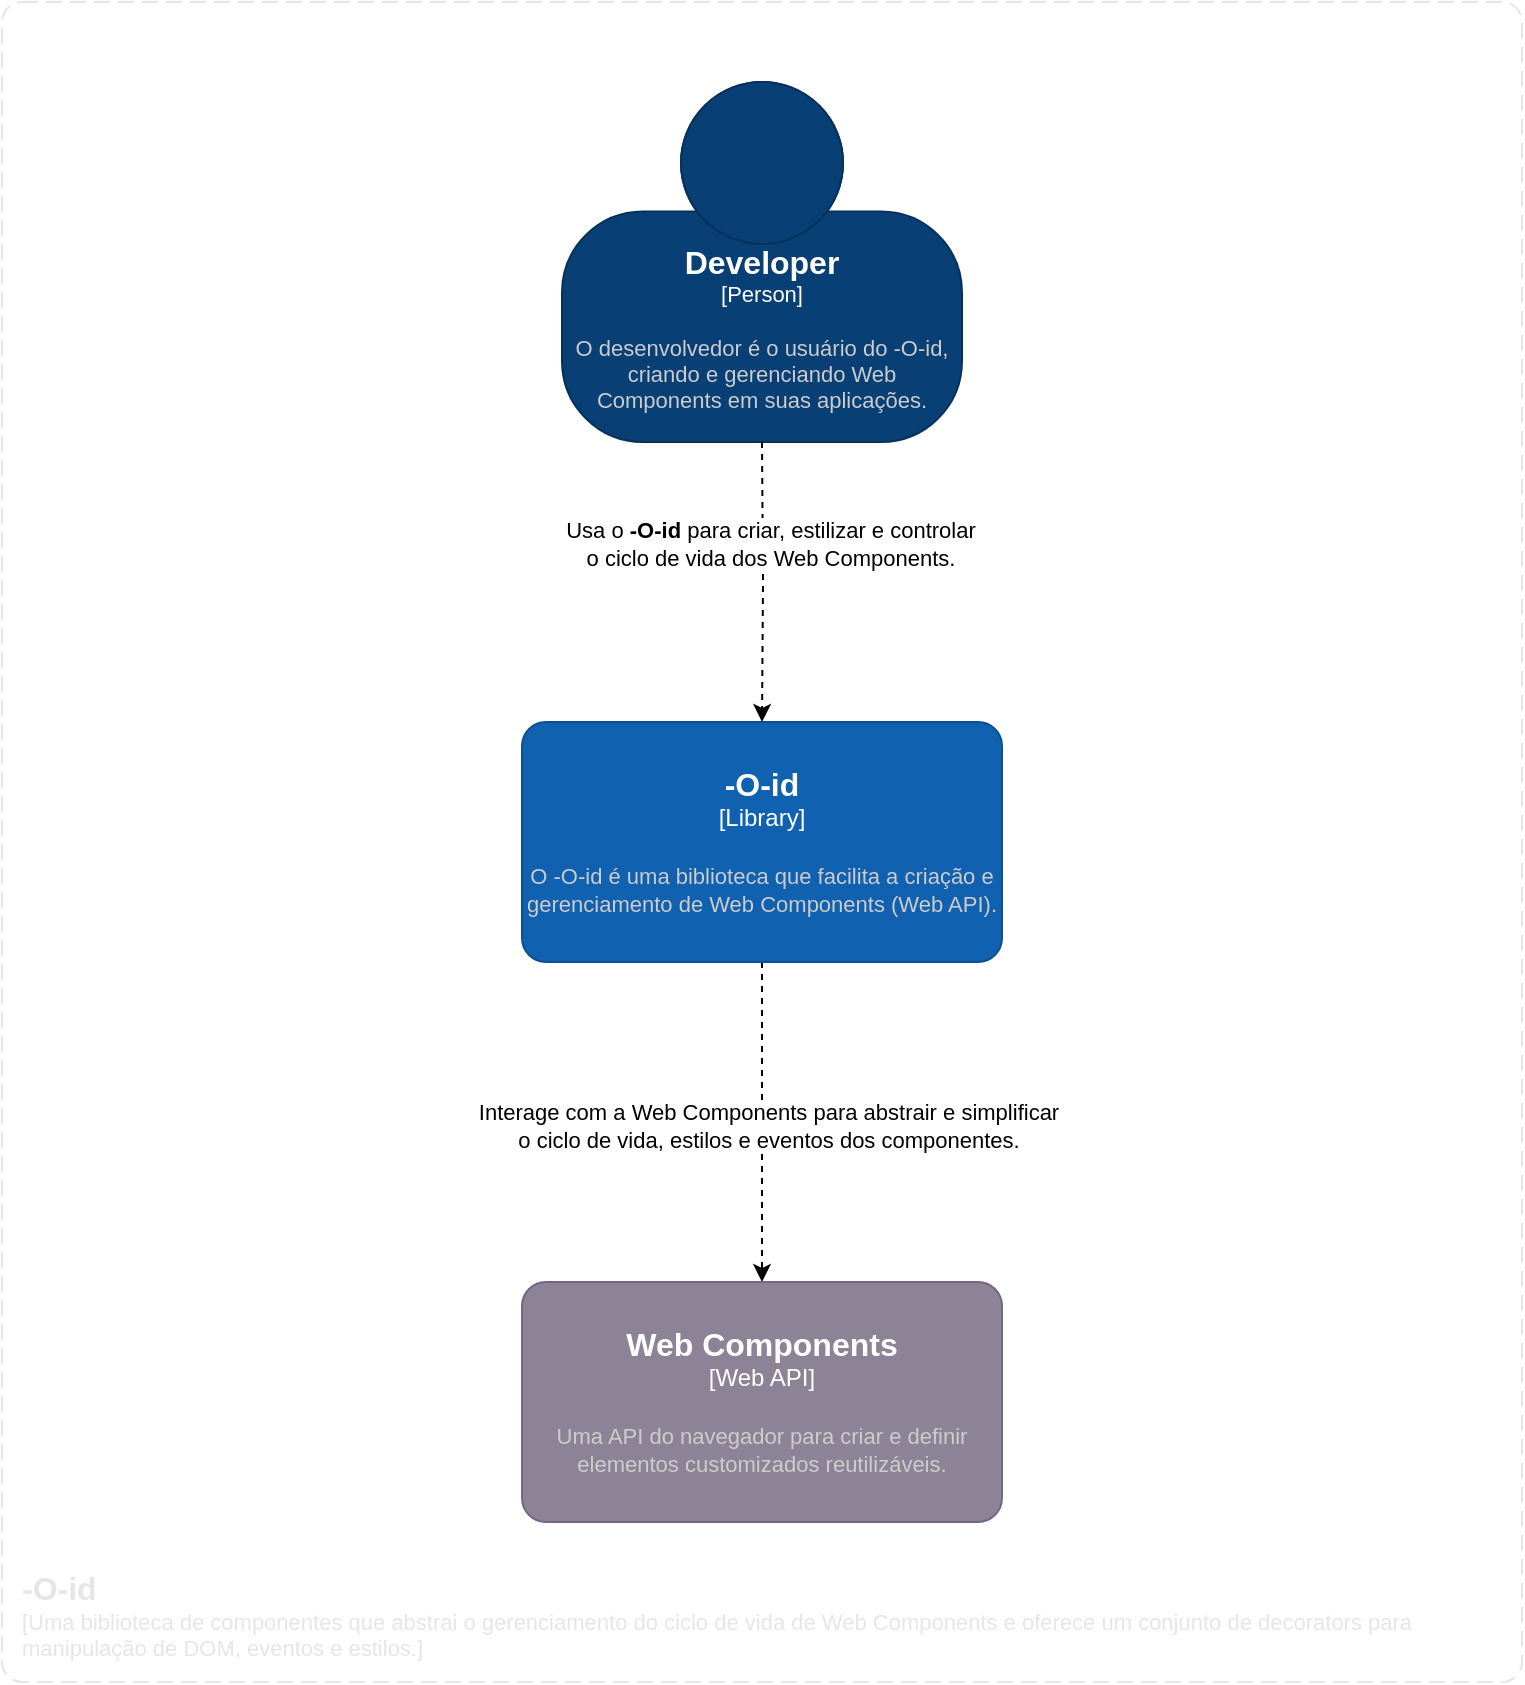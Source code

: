<mxfile version="24.7.8" pages="6">
  <diagram name="-O-id" id="3LEomPZYHCgNiZSjlwJt">
    <mxGraphModel dx="1857" dy="1602" grid="1" gridSize="10" guides="1" tooltips="1" connect="1" arrows="1" fold="1" page="0" pageScale="1" pageWidth="850" pageHeight="1100" math="0" shadow="0">
      <root>
        <mxCell id="0" />
        <mxCell id="1" parent="0" />
        <mxCell id="3NW1tW8x50weOvJ0q8Jw-8" style="edgeStyle=orthogonalEdgeStyle;rounded=0;orthogonalLoop=1;jettySize=auto;html=1;dashed=1;" edge="1" parent="1" source="3NW1tW8x50weOvJ0q8Jw-1" target="3NW1tW8x50weOvJ0q8Jw-5">
          <mxGeometry relative="1" as="geometry" />
        </mxCell>
        <mxCell id="7ts4yAIwjEnhaqLyuIuM-2" value="Interage com a Web Components para abstrair e simplificar&lt;br&gt;o ciclo de vida, estilos e eventos dos componentes." style="edgeLabel;html=1;align=center;verticalAlign=middle;resizable=0;points=[];" vertex="1" connectable="0" parent="3NW1tW8x50weOvJ0q8Jw-8">
          <mxGeometry x="0.025" y="3" relative="1" as="geometry">
            <mxPoint as="offset" />
          </mxGeometry>
        </mxCell>
        <object placeholders="1" c4Name="-O-id" c4Type="Library" c4Description="O -O-id é uma biblioteca que facilita a criação e gerenciamento de Web Components (Web API)." label="&lt;font style=&quot;font-size: 16px&quot;&gt;&lt;b&gt;%c4Name%&lt;/b&gt;&lt;/font&gt;&lt;div&gt;[%c4Type%]&lt;/div&gt;&lt;br&gt;&lt;div&gt;&lt;font style=&quot;font-size: 11px&quot;&gt;&lt;font color=&quot;#cccccc&quot;&gt;%c4Description%&lt;/font&gt;&lt;/div&gt;" link="data:page/id,QRVurHRe41vqzStQUxru" id="3NW1tW8x50weOvJ0q8Jw-1">
          <mxCell style="rounded=1;whiteSpace=wrap;html=1;labelBackgroundColor=none;fillColor=#1061B0;fontColor=#ffffff;align=center;arcSize=10;strokeColor=#0D5091;metaEdit=1;resizable=0;points=[[0.25,0,0],[0.5,0,0],[0.75,0,0],[1,0.25,0],[1,0.5,0],[1,0.75,0],[0.75,1,0],[0.5,1,0],[0.25,1,0],[0,0.75,0],[0,0.5,0],[0,0.25,0]];" vertex="1" parent="1">
            <mxGeometry x="300" y="440" width="240" height="120" as="geometry" />
          </mxCell>
        </object>
        <object placeholders="1" c4Name="Developer" c4Type="Person" c4Description="O desenvolvedor é o usuário do -O-id, criando e gerenciando Web Components em suas aplicações." label="&lt;font style=&quot;font-size: 16px&quot;&gt;&lt;b&gt;%c4Name%&lt;/b&gt;&lt;/font&gt;&lt;div&gt;[%c4Type%]&lt;/div&gt;&lt;br&gt;&lt;div&gt;&lt;font style=&quot;font-size: 11px&quot;&gt;&lt;font color=&quot;#cccccc&quot;&gt;%c4Description%&lt;/font&gt;&lt;/div&gt;" id="3NW1tW8x50weOvJ0q8Jw-2">
          <mxCell style="html=1;fontSize=11;dashed=0;whiteSpace=wrap;fillColor=#083F75;strokeColor=#06315C;fontColor=#ffffff;shape=mxgraph.c4.person2;align=center;metaEdit=1;points=[[0.5,0,0],[1,0.5,0],[1,0.75,0],[0.75,1,0],[0.5,1,0],[0.25,1,0],[0,0.75,0],[0,0.5,0]];resizable=0;" vertex="1" parent="1">
            <mxGeometry x="320" y="120" width="200" height="180" as="geometry" />
          </mxCell>
        </object>
        <object placeholders="1" c4Name="Web Components" c4Type="Web API" c4Description="Uma API do navegador para criar e definir elementos customizados reutilizáveis." label="&lt;font style=&quot;font-size: 16px&quot;&gt;&lt;b&gt;%c4Name%&lt;/b&gt;&lt;/font&gt;&lt;div&gt;[%c4Type%]&lt;/div&gt;&lt;br&gt;&lt;div&gt;&lt;font style=&quot;font-size: 11px&quot;&gt;&lt;font color=&quot;#cccccc&quot;&gt;%c4Description%&lt;/font&gt;&lt;/div&gt;" id="3NW1tW8x50weOvJ0q8Jw-5">
          <mxCell style="rounded=1;whiteSpace=wrap;html=1;labelBackgroundColor=none;fillColor=#8C8496;fontColor=#ffffff;align=center;arcSize=10;strokeColor=#736782;metaEdit=1;resizable=0;points=[[0.25,0,0],[0.5,0,0],[0.75,0,0],[1,0.25,0],[1,0.5,0],[1,0.75,0],[0.75,1,0],[0.5,1,0],[0.25,1,0],[0,0.75,0],[0,0.5,0],[0,0.25,0]];" vertex="1" parent="1">
            <mxGeometry x="300" y="720" width="240" height="120" as="geometry" />
          </mxCell>
        </object>
        <mxCell id="3NW1tW8x50weOvJ0q8Jw-6" style="edgeStyle=orthogonalEdgeStyle;rounded=0;orthogonalLoop=1;jettySize=auto;html=1;entryX=0.5;entryY=0;entryDx=0;entryDy=0;entryPerimeter=0;dashed=1;" edge="1" parent="1" target="3NW1tW8x50weOvJ0q8Jw-1">
          <mxGeometry relative="1" as="geometry">
            <mxPoint x="420" y="300" as="sourcePoint" />
          </mxGeometry>
        </mxCell>
        <mxCell id="7ts4yAIwjEnhaqLyuIuM-1" value="Usa o &lt;strong&gt;-O-id&lt;/strong&gt; para criar, estilizar e controlar&lt;br&gt;o ciclo de vida dos Web Components." style="edgeLabel;html=1;align=center;verticalAlign=middle;resizable=0;points=[];" vertex="1" connectable="0" parent="3NW1tW8x50weOvJ0q8Jw-6">
          <mxGeometry x="-0.274" y="3" relative="1" as="geometry">
            <mxPoint as="offset" />
          </mxGeometry>
        </mxCell>
        <object placeholders="1" c4Name="-O-id" c4Type="Library" c4Application="Uma biblioteca de componentes que abstrai o gerenciamento do ciclo de vida de Web Components e oferece um conjunto de decorators para manipulação de DOM, eventos e estilos." label="&lt;font style=&quot;font-size: 16px&quot;&gt;&lt;b&gt;&lt;div style=&quot;text-align: left&quot;&gt;%c4Name%&lt;/div&gt;&lt;/b&gt;&lt;/font&gt;&lt;div style=&quot;text-align: left&quot;&gt;[%c4Application%]&lt;/div&gt;" id="mtGoC-y9WS3Xq_BiU7zp-1">
          <mxCell style="rounded=1;fontSize=11;whiteSpace=wrap;html=1;dashed=1;arcSize=20;fillColor=none;strokeColor=#E6E6E6;fontColor=#E6E6E6;labelBackgroundColor=none;align=left;verticalAlign=bottom;labelBorderColor=none;spacingTop=0;spacing=10;dashPattern=8 4;metaEdit=1;rotatable=0;perimeter=rectanglePerimeter;labelPadding=0;allowArrows=0;connectable=0;expand=0;recursiveResize=0;editable=1;pointerEvents=0;absoluteArcSize=1;points=[[0.25,0,0],[0.5,0,0],[0.75,0,0],[1,0.25,0],[1,0.5,0],[1,0.75,0],[0.75,1,0],[0.5,1,0],[0.25,1,0],[0,0.75,0],[0,0.5,0],[0,0.25,0]];" vertex="1" parent="1">
            <mxGeometry x="40" y="80" width="760" height="840" as="geometry" />
          </mxCell>
        </object>
      </root>
    </mxGraphModel>
  </diagram>
  <diagram id="QRVurHRe41vqzStQUxru" name="Library">
    <mxGraphModel dx="4185" dy="2285" grid="1" gridSize="10" guides="1" tooltips="1" connect="1" arrows="1" fold="1" page="0" pageScale="1" pageWidth="850" pageHeight="1100" background="none" math="0" shadow="0">
      <root>
        <mxCell id="0" />
        <mxCell id="1" parent="0" />
        <mxCell id="rCvG54zt1u-ieHiX_EKf-20" style="edgeStyle=entityRelationEdgeStyle;rounded=0;orthogonalLoop=1;jettySize=auto;html=1;dashed=1;" edge="1" parent="1" source="DDbB8Xi2Ot9puFoWxD7S-1" target="DDbB8Xi2Ot9puFoWxD7S-5">
          <mxGeometry relative="1" as="geometry" />
        </mxCell>
        <mxCell id="5_GD80uSQOFT8PE04me8-4" value="Usa o Event Bus para comunicação&lt;br&gt;entre diferentes componentes" style="edgeLabel;html=1;align=center;verticalAlign=middle;resizable=0;points=[];" vertex="1" connectable="0" parent="rCvG54zt1u-ieHiX_EKf-20">
          <mxGeometry x="0.286" y="1" relative="1" as="geometry">
            <mxPoint x="9" as="offset" />
          </mxGeometry>
        </mxCell>
        <object placeholders="1" c4Name="Developer" c4Type="Person" c4Description="O desenvolvedor é o usuário do -O-id, criando e gerenciando Web Components em suas aplicações." label="&lt;font style=&quot;font-size: 16px&quot;&gt;&lt;b&gt;%c4Name%&lt;/b&gt;&lt;/font&gt;&lt;div&gt;[%c4Type%]&lt;/div&gt;&lt;br&gt;&lt;div&gt;&lt;font style=&quot;font-size: 11px&quot;&gt;&lt;font color=&quot;#cccccc&quot;&gt;%c4Description%&lt;/font&gt;&lt;/div&gt;" id="DDbB8Xi2Ot9puFoWxD7S-1">
          <mxCell style="html=1;fontSize=11;dashed=0;whiteSpace=wrap;fillColor=#083F75;strokeColor=#06315C;fontColor=#ffffff;shape=mxgraph.c4.person2;align=center;metaEdit=1;points=[[0.5,0,0],[1,0.5,0],[1,0.75,0],[0.75,1,0],[0.5,1,0],[0.25,1,0],[0,0.75,0],[0,0.5,0]];resizable=0;" vertex="1" parent="1">
            <mxGeometry x="-1640" y="410" width="200" height="180" as="geometry" />
          </mxCell>
        </object>
        <object placeholders="1" c4Name="Standard" c4Type="Module" c4Technology="Javascript" c4Description="m módulo da biblioteca -O-id que fornece decorators para conectar eventos." label="&lt;font style=&quot;font-size: 16px&quot;&gt;&lt;b&gt;%c4Name%&lt;/b&gt;&lt;/font&gt;&lt;div&gt;[%c4Type%: %c4Technology%]&lt;/div&gt;&lt;br&gt;&lt;div&gt;&lt;font style=&quot;font-size: 11px&quot;&gt;&lt;font color=&quot;#E6E6E6&quot;&gt;%c4Description%&lt;/font&gt;&lt;/div&gt;" link="data:page/id,XGVX-2NiQ5Pm5_ZZevxu" id="DDbB8Xi2Ot9puFoWxD7S-2">
          <mxCell style="rounded=1;whiteSpace=wrap;html=1;fontSize=11;labelBackgroundColor=none;fillColor=#23A2D9;fontColor=#ffffff;align=center;arcSize=10;strokeColor=#0E7DAD;metaEdit=1;resizable=0;points=[[0.25,0,0],[0.5,0,0],[0.75,0,0],[1,0.25,0],[1,0.5,0],[1,0.75,0],[0.75,1,0],[0.5,1,0],[0.25,1,0],[0,0.75,0],[0,0.5,0],[0,0.25,0]];" vertex="1" parent="1">
            <mxGeometry x="-1120" y="-240" width="240" height="120" as="geometry" />
          </mxCell>
        </object>
        <object placeholders="1" c4Name="DOM" c4Type="Module" c4Technology="Javascript, HTML, CSS" c4Description="Módulo que manipula o DOM através de decorators como @paint, @repaint, além de fornecer utilitários como css e html." label="&lt;font style=&quot;font-size: 16px&quot;&gt;&lt;b&gt;%c4Name%&lt;/b&gt;&lt;/font&gt;&lt;div&gt;[%c4Type%: %c4Technology%]&lt;/div&gt;&lt;br&gt;&lt;div&gt;&lt;font style=&quot;font-size: 11px&quot;&gt;&lt;font color=&quot;#E6E6E6&quot;&gt;%c4Description%&lt;/font&gt;&lt;/div&gt;" link="data:page/id,GwfLG4vhlFOCxfWSkS3G" id="DDbB8Xi2Ot9puFoWxD7S-3">
          <mxCell style="rounded=1;whiteSpace=wrap;html=1;fontSize=11;labelBackgroundColor=none;fillColor=#23A2D9;fontColor=#ffffff;align=center;arcSize=10;strokeColor=#0E7DAD;metaEdit=1;resizable=0;points=[[0.25,0,0],[0.5,0,0],[0.75,0,0],[1,0.25,0],[1,0.5,0],[1,0.75,0],[0.75,1,0],[0.5,1,0],[0.25,1,0],[0,0.75,0],[0,0.5,0],[0,0.25,0]];" vertex="1" parent="1">
            <mxGeometry x="-1120" y="240" width="240" height="120" as="geometry" />
          </mxCell>
        </object>
        <object placeholders="1" c4Name="Event" c4Type="Module" c4Technology="Javascript" c4Description="Módulo que gerencia eventos customizados e filtros de eventos como prevent, stop, e value." label="&lt;font style=&quot;font-size: 16px&quot;&gt;&lt;b&gt;%c4Name%&lt;/b&gt;&lt;/font&gt;&lt;div&gt;[%c4Type%: %c4Technology%]&lt;/div&gt;&lt;br&gt;&lt;div&gt;&lt;font style=&quot;font-size: 11px&quot;&gt;&lt;font color=&quot;#E6E6E6&quot;&gt;%c4Description%&lt;/font&gt;&lt;/div&gt;" link="data:page/id,e1WxMXGZ4vdxKZdkbUim" id="DDbB8Xi2Ot9puFoWxD7S-4">
          <mxCell style="rounded=1;whiteSpace=wrap;html=1;fontSize=11;labelBackgroundColor=none;fillColor=#23A2D9;fontColor=#ffffff;align=center;arcSize=10;strokeColor=#0E7DAD;metaEdit=1;resizable=0;points=[[0.25,0,0],[0.5,0,0],[0.75,0,0],[1,0.25,0],[1,0.5,0],[1,0.75,0],[0.75,1,0],[0.5,1,0],[0.25,1,0],[0,0.75,0],[0,0.5,0],[0,0.25,0]];" vertex="1" parent="1">
            <mxGeometry x="-1120" y="720" width="240" height="120" as="geometry" />
          </mxCell>
        </object>
        <mxCell id="rCvG54zt1u-ieHiX_EKf-12" style="edgeStyle=entityRelationEdgeStyle;rounded=0;orthogonalLoop=1;jettySize=auto;html=1;entryX=0;entryY=0.5;entryDx=0;entryDy=0;entryPerimeter=0;dashed=1;" edge="1" parent="1" source="DDbB8Xi2Ot9puFoWxD7S-5" target="rCvG54zt1u-ieHiX_EKf-6">
          <mxGeometry relative="1" as="geometry">
            <mxPoint x="-810" y="1100" as="targetPoint" />
          </mxGeometry>
        </mxCell>
        <object placeholders="1" c4Name="Echo" c4Type="Module" c4Technology="Javascript" c4Description="Módulo que implementa um Event Bus para comunicação entre Web Components, facilitando a troca de informações e o gerenciamento de eventos complexos." label="&lt;font style=&quot;font-size: 16px&quot;&gt;&lt;b&gt;%c4Name%&lt;/b&gt;&lt;/font&gt;&lt;div&gt;[%c4Type%: %c4Technology%]&lt;/div&gt;&lt;br&gt;&lt;div&gt;&lt;font style=&quot;font-size: 11px&quot;&gt;&lt;font color=&quot;#E6E6E6&quot;&gt;%c4Description%&lt;/font&gt;&lt;/div&gt;" link="data:page/id,EZuznV27vopYx-3iDgE1" id="DDbB8Xi2Ot9puFoWxD7S-5">
          <mxCell style="rounded=1;whiteSpace=wrap;html=1;fontSize=11;labelBackgroundColor=none;fillColor=#23A2D9;fontColor=#ffffff;align=center;arcSize=10;strokeColor=#0E7DAD;metaEdit=1;resizable=0;points=[[0.25,0,0],[0.5,0,0],[0.75,0,0],[1,0.25,0],[1,0.5,0],[1,0.75,0],[0.75,1,0],[0.5,1,0],[0.25,1,0],[0,0.75,0],[0,0.5,0],[0,0.25,0]];" vertex="1" parent="1">
            <mxGeometry x="-1120" y="1200" width="240" height="120" as="geometry" />
          </mxCell>
        </object>
        <object placeholders="1" c4Name="Web Components" c4Type="Web API" c4Description="" label="&lt;font style=&quot;font-size: 16px&quot;&gt;&lt;b&gt;%c4Name%&lt;/b&gt;&lt;/font&gt;&lt;div&gt;[%c4Type%]&lt;/div&gt;&lt;br&gt;&lt;div&gt;&lt;font style=&quot;font-size: 11px&quot;&gt;&lt;font color=&quot;#cccccc&quot;&gt;%c4Description%&lt;/font&gt;&lt;/div&gt;" id="YBdmcxQ3mmnCNvM8EuYe-1">
          <mxCell style="rounded=1;whiteSpace=wrap;html=1;labelBackgroundColor=none;fillColor=#8C8496;fontColor=#ffffff;align=center;arcSize=10;strokeColor=#736782;metaEdit=1;resizable=0;points=[[0.25,0,0],[0.5,0,0],[0.75,0,0],[1,0.25,0],[1,0.5,0],[1,0.75,0],[0.75,1,0],[0.5,1,0],[0.25,1,0],[0,0.75,0],[0,0.5,0],[0,0.25,0]];" vertex="1" parent="1">
            <mxGeometry x="-720" y="-240" width="240" height="120" as="geometry" />
          </mxCell>
        </object>
        <mxCell id="1EQZ52kAcc4v-x-P1dty-3" style="edgeStyle=entityRelationEdgeStyle;rounded=0;orthogonalLoop=1;jettySize=auto;html=1;entryX=0;entryY=0.5;entryDx=0;entryDy=0;entryPerimeter=0;dashed=1;" edge="1" parent="1" source="DDbB8Xi2Ot9puFoWxD7S-2" target="YBdmcxQ3mmnCNvM8EuYe-1">
          <mxGeometry relative="1" as="geometry" />
        </mxCell>
        <object placeholders="1" c4Name="-O-id" c4Type="Library" c4Application="Uma biblioteca de componentes que abstrai o gerenciamento do ciclo de vida de Web Components e oferece um conjunto de decorators para manipulação de DOM, eventos e estilos." label="&lt;font style=&quot;font-size: 16px&quot;&gt;&lt;b&gt;&lt;div style=&quot;text-align: left&quot;&gt;%c4Name%&lt;/div&gt;&lt;/b&gt;&lt;/font&gt;&lt;div style=&quot;text-align: left&quot;&gt;[%c4Application%]&lt;/div&gt;" link="data:page/id,3LEomPZYHCgNiZSjlwJt" id="huO-aocE7I97_SSWp0k5-1">
          <mxCell style="rounded=1;fontSize=11;whiteSpace=wrap;html=1;dashed=1;arcSize=20;fillColor=none;strokeColor=#E6E6E6;fontColor=#E6E6E6;labelBackgroundColor=none;align=left;verticalAlign=bottom;labelBorderColor=none;spacingTop=0;spacing=10;dashPattern=8 4;metaEdit=1;rotatable=0;perimeter=rectanglePerimeter;labelPadding=0;allowArrows=0;connectable=0;expand=0;recursiveResize=0;editable=1;pointerEvents=0;absoluteArcSize=1;points=[[0.25,0,0],[0.5,0,0],[0.75,0,0],[1,0.25,0],[1,0.5,0],[1,0.75,0],[0.75,1,0],[0.5,1,0],[0.25,1,0],[0,0.75,0],[0,0.5,0],[0,0.25,0]];" vertex="1" parent="1">
            <mxGeometry x="-1680" y="-280" width="1240" height="1840" as="geometry" />
          </mxCell>
        </object>
        <object placeholders="1" c4Name="CSSStyleSheet" c4Type="Web API" c4Description="" label="&lt;font style=&quot;font-size: 16px&quot;&gt;&lt;b&gt;%c4Name%&lt;/b&gt;&lt;/font&gt;&lt;div&gt;[%c4Type%]&lt;/div&gt;&lt;br&gt;&lt;div&gt;&lt;font style=&quot;font-size: 11px&quot;&gt;&lt;font color=&quot;#cccccc&quot;&gt;%c4Description%&lt;/font&gt;&lt;/div&gt;" id="rCvG54zt1u-ieHiX_EKf-1">
          <mxCell style="rounded=1;whiteSpace=wrap;html=1;labelBackgroundColor=none;fillColor=#8C8496;fontColor=#ffffff;align=center;arcSize=10;strokeColor=#736782;metaEdit=1;resizable=0;points=[[0.25,0,0],[0.5,0,0],[0.75,0,0],[1,0.25,0],[1,0.5,0],[1,0.75,0],[0.75,1,0],[0.5,1,0],[0.25,1,0],[0,0.75,0],[0,0.5,0],[0,0.25,0]];" vertex="1" parent="1">
            <mxGeometry x="-720" y="400" width="240" height="120" as="geometry" />
          </mxCell>
        </object>
        <object placeholders="1" c4Name="Window" c4Type="Web API" c4Description="" label="&lt;font style=&quot;font-size: 16px&quot;&gt;&lt;b&gt;%c4Name%&lt;/b&gt;&lt;/font&gt;&lt;div&gt;[%c4Type%]&lt;/div&gt;&lt;br&gt;&lt;div&gt;&lt;font style=&quot;font-size: 11px&quot;&gt;&lt;font color=&quot;#cccccc&quot;&gt;%c4Description%&lt;/font&gt;&lt;/div&gt;" id="rCvG54zt1u-ieHiX_EKf-2">
          <mxCell style="rounded=1;whiteSpace=wrap;html=1;labelBackgroundColor=none;fillColor=#8C8496;fontColor=#ffffff;align=center;arcSize=10;strokeColor=#736782;metaEdit=1;resizable=0;points=[[0.25,0,0],[0.5,0,0],[0.75,0,0],[1,0.25,0],[1,0.5,0],[1,0.75,0],[0.75,1,0],[0.5,1,0],[0.25,1,0],[0,0.75,0],[0,0.5,0],[0,0.25,0]];" vertex="1" parent="1">
            <mxGeometry x="-720" y="560" width="240" height="120" as="geometry" />
          </mxCell>
        </object>
        <mxCell id="rCvG54zt1u-ieHiX_EKf-4" style="edgeStyle=entityRelationEdgeStyle;rounded=0;orthogonalLoop=1;jettySize=auto;html=1;exitX=1;exitY=0.5;exitDx=0;exitDy=0;exitPerimeter=0;entryX=0;entryY=0.5;entryDx=0;entryDy=0;entryPerimeter=0;dashed=1;" edge="1" parent="1" source="DDbB8Xi2Ot9puFoWxD7S-3" target="rCvG54zt1u-ieHiX_EKf-1">
          <mxGeometry relative="1" as="geometry" />
        </mxCell>
        <mxCell id="rCvG54zt1u-ieHiX_EKf-5" style="edgeStyle=entityRelationEdgeStyle;rounded=0;orthogonalLoop=1;jettySize=auto;html=1;entryX=0;entryY=0.5;entryDx=0;entryDy=0;entryPerimeter=0;dashed=1;" edge="1" parent="1" source="DDbB8Xi2Ot9puFoWxD7S-3" target="rCvG54zt1u-ieHiX_EKf-2">
          <mxGeometry relative="1" as="geometry" />
        </mxCell>
        <object placeholders="1" c4Name="EventTarget" c4Type="Web API" c4Description="" label="&lt;font style=&quot;font-size: 16px&quot;&gt;&lt;b&gt;%c4Name%&lt;/b&gt;&lt;/font&gt;&lt;div&gt;[%c4Type%]&lt;/div&gt;&lt;br&gt;&lt;div&gt;&lt;font style=&quot;font-size: 11px&quot;&gt;&lt;font color=&quot;#cccccc&quot;&gt;%c4Description%&lt;/font&gt;&lt;/div&gt;" id="rCvG54zt1u-ieHiX_EKf-6">
          <mxCell style="rounded=1;whiteSpace=wrap;html=1;labelBackgroundColor=none;fillColor=#8C8496;fontColor=#ffffff;align=center;arcSize=10;strokeColor=#736782;metaEdit=1;resizable=0;points=[[0.25,0,0],[0.5,0,0],[0.75,0,0],[1,0.25,0],[1,0.5,0],[1,0.75,0],[0.75,1,0],[0.5,1,0],[0.25,1,0],[0,0.75,0],[0,0.5,0],[0,0.25,0]];" vertex="1" parent="1">
            <mxGeometry x="-720" y="1200" width="240" height="120" as="geometry" />
          </mxCell>
        </object>
        <object placeholders="1" c4Name="FormData" c4Type="Web API" c4Description="" label="&lt;font style=&quot;font-size: 16px&quot;&gt;&lt;b&gt;%c4Name%&lt;/b&gt;&lt;/font&gt;&lt;div&gt;[%c4Type%]&lt;/div&gt;&lt;br&gt;&lt;div&gt;&lt;font style=&quot;font-size: 11px&quot;&gt;&lt;font color=&quot;#cccccc&quot;&gt;%c4Description%&lt;/font&gt;&lt;/div&gt;" id="rCvG54zt1u-ieHiX_EKf-7">
          <mxCell style="rounded=1;whiteSpace=wrap;html=1;labelBackgroundColor=none;fillColor=#8C8496;fontColor=#ffffff;align=center;arcSize=10;strokeColor=#736782;metaEdit=1;resizable=0;points=[[0.25,0,0],[0.5,0,0],[0.75,0,0],[1,0.25,0],[1,0.5,0],[1,0.75,0],[0.75,1,0],[0.5,1,0],[0.25,1,0],[0,0.75,0],[0,0.5,0],[0,0.25,0]];" vertex="1" parent="1">
            <mxGeometry x="-720" y="880" width="240" height="120" as="geometry" />
          </mxCell>
        </object>
        <object placeholders="1" c4Name="Element" c4Type="Web API" c4Description="" label="&lt;font style=&quot;font-size: 16px&quot;&gt;&lt;b&gt;%c4Name%&lt;/b&gt;&lt;/font&gt;&lt;div&gt;[%c4Type%]&lt;/div&gt;&lt;br&gt;&lt;div&gt;&lt;font style=&quot;font-size: 11px&quot;&gt;&lt;font color=&quot;#cccccc&quot;&gt;%c4Description%&lt;/font&gt;&lt;/div&gt;" id="rCvG54zt1u-ieHiX_EKf-8">
          <mxCell style="rounded=1;whiteSpace=wrap;html=1;labelBackgroundColor=none;fillColor=#8C8496;fontColor=#ffffff;align=center;arcSize=10;strokeColor=#736782;metaEdit=1;resizable=0;points=[[0.25,0,0],[0.5,0,0],[0.75,0,0],[1,0.25,0],[1,0.5,0],[1,0.75,0],[0.75,1,0],[0.5,1,0],[0.25,1,0],[0,0.75,0],[0,0.5,0],[0,0.25,0]];" vertex="1" parent="1">
            <mxGeometry x="-720" y="240" width="240" height="120" as="geometry" />
          </mxCell>
        </object>
        <mxCell id="rCvG54zt1u-ieHiX_EKf-9" style="edgeStyle=entityRelationEdgeStyle;rounded=0;orthogonalLoop=1;jettySize=auto;html=1;entryX=0;entryY=0.5;entryDx=0;entryDy=0;entryPerimeter=0;dashed=1;" edge="1" parent="1" source="DDbB8Xi2Ot9puFoWxD7S-3" target="rCvG54zt1u-ieHiX_EKf-8">
          <mxGeometry relative="1" as="geometry" />
        </mxCell>
        <mxCell id="rCvG54zt1u-ieHiX_EKf-10" style="edgeStyle=entityRelationEdgeStyle;rounded=0;orthogonalLoop=1;jettySize=auto;html=1;entryX=0;entryY=0.5;entryDx=0;entryDy=0;entryPerimeter=0;dashed=1;" edge="1" parent="1" source="DDbB8Xi2Ot9puFoWxD7S-4" target="rCvG54zt1u-ieHiX_EKf-7">
          <mxGeometry relative="1" as="geometry" />
        </mxCell>
        <object placeholders="1" c4Name="Web Components" c4Type="Web API" c4Description="" label="&lt;font style=&quot;font-size: 16px&quot;&gt;&lt;b&gt;%c4Name%&lt;/b&gt;&lt;/font&gt;&lt;div&gt;[%c4Type%]&lt;/div&gt;&lt;br&gt;&lt;div&gt;&lt;font style=&quot;font-size: 11px&quot;&gt;&lt;font color=&quot;#cccccc&quot;&gt;%c4Description%&lt;/font&gt;&lt;/div&gt;" id="rCvG54zt1u-ieHiX_EKf-13">
          <mxCell style="rounded=1;whiteSpace=wrap;html=1;labelBackgroundColor=none;fillColor=#8C8496;fontColor=#ffffff;align=center;arcSize=10;strokeColor=#736782;metaEdit=1;resizable=0;points=[[0.25,0,0],[0.5,0,0],[0.75,0,0],[1,0.25,0],[1,0.5,0],[1,0.75,0],[0.75,1,0],[0.5,1,0],[0.25,1,0],[0,0.75,0],[0,0.5,0],[0,0.25,0]];" vertex="1" parent="1">
            <mxGeometry x="-720" y="1040" width="240" height="120" as="geometry" />
          </mxCell>
        </object>
        <mxCell id="rCvG54zt1u-ieHiX_EKf-14" style="edgeStyle=entityRelationEdgeStyle;rounded=0;orthogonalLoop=1;jettySize=auto;html=1;entryX=0;entryY=0.5;entryDx=0;entryDy=0;entryPerimeter=0;dashed=1;" edge="1" parent="1" source="DDbB8Xi2Ot9puFoWxD7S-5" target="rCvG54zt1u-ieHiX_EKf-13">
          <mxGeometry relative="1" as="geometry" />
        </mxCell>
        <object placeholders="1" c4Name="EventTarget" c4Type="Web API" c4Description="" label="&lt;font style=&quot;font-size: 16px&quot;&gt;&lt;b&gt;%c4Name%&lt;/b&gt;&lt;/font&gt;&lt;div&gt;[%c4Type%]&lt;/div&gt;&lt;br&gt;&lt;div&gt;&lt;font style=&quot;font-size: 11px&quot;&gt;&lt;font color=&quot;#cccccc&quot;&gt;%c4Description%&lt;/font&gt;&lt;/div&gt;" id="rCvG54zt1u-ieHiX_EKf-15">
          <mxCell style="rounded=1;whiteSpace=wrap;html=1;labelBackgroundColor=none;fillColor=#8C8496;fontColor=#ffffff;align=center;arcSize=10;strokeColor=#736782;metaEdit=1;resizable=0;points=[[0.25,0,0],[0.5,0,0],[0.75,0,0],[1,0.25,0],[1,0.5,0],[1,0.75,0],[0.75,1,0],[0.5,1,0],[0.25,1,0],[0,0.75,0],[0,0.5,0],[0,0.25,0]];" vertex="1" parent="1">
            <mxGeometry x="-720" y="720" width="240" height="120" as="geometry" />
          </mxCell>
        </object>
        <mxCell id="rCvG54zt1u-ieHiX_EKf-16" style="edgeStyle=entityRelationEdgeStyle;rounded=0;orthogonalLoop=1;jettySize=auto;html=1;entryX=0;entryY=0.5;entryDx=0;entryDy=0;entryPerimeter=0;dashed=1;" edge="1" parent="1" source="DDbB8Xi2Ot9puFoWxD7S-4" target="rCvG54zt1u-ieHiX_EKf-15">
          <mxGeometry relative="1" as="geometry" />
        </mxCell>
        <mxCell id="rCvG54zt1u-ieHiX_EKf-18" style="edgeStyle=entityRelationEdgeStyle;rounded=0;orthogonalLoop=1;jettySize=auto;html=1;entryX=0;entryY=0.5;entryDx=0;entryDy=0;entryPerimeter=0;dashed=1;" edge="1" parent="1" source="DDbB8Xi2Ot9puFoWxD7S-1" target="DDbB8Xi2Ot9puFoWxD7S-3">
          <mxGeometry relative="1" as="geometry" />
        </mxCell>
        <mxCell id="5_GD80uSQOFT8PE04me8-2" value="Aplica estilos e controla o ciclo de&lt;br&gt;vida visual dos componentes" style="edgeLabel;html=1;align=center;verticalAlign=middle;resizable=0;points=[];" vertex="1" connectable="0" parent="rCvG54zt1u-ieHiX_EKf-18">
          <mxGeometry x="0.293" y="-1" relative="1" as="geometry">
            <mxPoint as="offset" />
          </mxGeometry>
        </mxCell>
        <mxCell id="rCvG54zt1u-ieHiX_EKf-19" style="edgeStyle=entityRelationEdgeStyle;rounded=0;orthogonalLoop=1;jettySize=auto;html=1;entryX=0;entryY=0.5;entryDx=0;entryDy=0;entryPerimeter=0;dashed=1;" edge="1" parent="1" source="DDbB8Xi2Ot9puFoWxD7S-1" target="DDbB8Xi2Ot9puFoWxD7S-2">
          <mxGeometry relative="1" as="geometry" />
        </mxCell>
        <mxCell id="5_GD80uSQOFT8PE04me8-1" value="Usa decorators para manipular eventos&lt;br&gt;nativos dos Web Components" style="edgeLabel;html=1;align=center;verticalAlign=middle;resizable=0;points=[];" vertex="1" connectable="0" parent="rCvG54zt1u-ieHiX_EKf-19">
          <mxGeometry x="0.484" y="-3" relative="1" as="geometry">
            <mxPoint x="-31" y="87" as="offset" />
          </mxGeometry>
        </mxCell>
        <mxCell id="rCvG54zt1u-ieHiX_EKf-21" style="edgeStyle=entityRelationEdgeStyle;rounded=0;orthogonalLoop=1;jettySize=auto;html=1;entryX=0;entryY=0.5;entryDx=0;entryDy=0;entryPerimeter=0;dashed=1;" edge="1" parent="1" source="DDbB8Xi2Ot9puFoWxD7S-1" target="DDbB8Xi2Ot9puFoWxD7S-4">
          <mxGeometry relative="1" as="geometry" />
        </mxCell>
        <mxCell id="5_GD80uSQOFT8PE04me8-3" value="Gerencia e vincula eventos customizados&lt;br&gt;aos componentes" style="edgeLabel;html=1;align=center;verticalAlign=middle;resizable=0;points=[];" vertex="1" connectable="0" parent="rCvG54zt1u-ieHiX_EKf-21">
          <mxGeometry x="0.065" y="2" relative="1" as="geometry">
            <mxPoint x="39" y="31" as="offset" />
          </mxGeometry>
        </mxCell>
        <object placeholders="1" c4Name="ElementInternals" c4Type="Web API" c4Description="" label="&lt;font style=&quot;font-size: 16px&quot;&gt;&lt;b&gt;%c4Name%&lt;/b&gt;&lt;/font&gt;&lt;div&gt;[%c4Type%]&lt;/div&gt;&lt;br&gt;&lt;div&gt;&lt;font style=&quot;font-size: 11px&quot;&gt;&lt;font color=&quot;#cccccc&quot;&gt;%c4Description%&lt;/font&gt;&lt;/div&gt;" id="A0HbSmgQSCQHiJP-uJr_-1">
          <mxCell style="rounded=1;whiteSpace=wrap;html=1;labelBackgroundColor=none;fillColor=#8C8496;fontColor=#ffffff;align=center;arcSize=10;strokeColor=#736782;metaEdit=1;resizable=0;points=[[0.25,0,0],[0.5,0,0],[0.75,0,0],[1,0.25,0],[1,0.5,0],[1,0.75,0],[0.75,1,0],[0.5,1,0],[0.25,1,0],[0,0.75,0],[0,0.5,0],[0,0.25,0]];" vertex="1" parent="1">
            <mxGeometry x="-720" y="-80" width="240" height="120" as="geometry" />
          </mxCell>
        </object>
        <mxCell id="A0HbSmgQSCQHiJP-uJr_-2" style="edgeStyle=entityRelationEdgeStyle;rounded=0;orthogonalLoop=1;jettySize=auto;html=1;exitX=1;exitY=0.5;exitDx=0;exitDy=0;exitPerimeter=0;entryX=0;entryY=0.5;entryDx=0;entryDy=0;entryPerimeter=0;dashed=1;" edge="1" parent="1" source="DDbB8Xi2Ot9puFoWxD7S-2" target="A0HbSmgQSCQHiJP-uJr_-1">
          <mxGeometry relative="1" as="geometry" />
        </mxCell>
        <object placeholders="1" c4Name="Web Components" c4Type="Web API" c4Description="" label="&lt;font style=&quot;font-size: 16px&quot;&gt;&lt;b&gt;%c4Name%&lt;/b&gt;&lt;/font&gt;&lt;div&gt;[%c4Type%]&lt;/div&gt;&lt;br&gt;&lt;div&gt;&lt;font style=&quot;font-size: 11px&quot;&gt;&lt;font color=&quot;#cccccc&quot;&gt;%c4Description%&lt;/font&gt;&lt;/div&gt;" id="-ELI7UpO-WMjmRcIHKsi-1">
          <mxCell style="rounded=1;whiteSpace=wrap;html=1;labelBackgroundColor=none;fillColor=#8C8496;fontColor=#ffffff;align=center;arcSize=10;strokeColor=#736782;metaEdit=1;resizable=0;points=[[0.25,0,0],[0.5,0,0],[0.75,0,0],[1,0.25,0],[1,0.5,0],[1,0.75,0],[0.75,1,0],[0.5,1,0],[0.25,1,0],[0,0.75,0],[0,0.5,0],[0,0.25,0]];" vertex="1" parent="1">
            <mxGeometry x="-720" y="80" width="240" height="120" as="geometry" />
          </mxCell>
        </object>
        <mxCell id="-ELI7UpO-WMjmRcIHKsi-2" style="edgeStyle=entityRelationEdgeStyle;rounded=0;orthogonalLoop=1;jettySize=auto;html=1;exitX=1;exitY=0.5;exitDx=0;exitDy=0;exitPerimeter=0;entryX=0;entryY=0.5;entryDx=0;entryDy=0;entryPerimeter=0;dashed=1;" edge="1" parent="1" source="DDbB8Xi2Ot9puFoWxD7S-3" target="-ELI7UpO-WMjmRcIHKsi-1">
          <mxGeometry relative="1" as="geometry" />
        </mxCell>
        <object placeholders="1" c4Name="AbortController" c4Type="Web API" c4Description="" label="&lt;font style=&quot;font-size: 16px&quot;&gt;&lt;b&gt;%c4Name%&lt;/b&gt;&lt;/font&gt;&lt;div&gt;[%c4Type%]&lt;/div&gt;&lt;br&gt;&lt;div&gt;&lt;font style=&quot;font-size: 11px&quot;&gt;&lt;font color=&quot;#cccccc&quot;&gt;%c4Description%&lt;/font&gt;&lt;/div&gt;" id="a12uhjXvHNA-vsmlxvAA-1">
          <mxCell style="rounded=1;whiteSpace=wrap;html=1;labelBackgroundColor=none;fillColor=#8C8496;fontColor=#ffffff;align=center;arcSize=10;strokeColor=#736782;metaEdit=1;resizable=0;points=[[0.25,0,0],[0.5,0,0],[0.75,0,0],[1,0.25,0],[1,0.5,0],[1,0.75,0],[0.75,1,0],[0.5,1,0],[0.25,1,0],[0,0.75,0],[0,0.5,0],[0,0.25,0]];" vertex="1" parent="1">
            <mxGeometry x="-720" y="1360" width="240" height="120" as="geometry" />
          </mxCell>
        </object>
        <mxCell id="a12uhjXvHNA-vsmlxvAA-2" style="edgeStyle=entityRelationEdgeStyle;rounded=0;orthogonalLoop=1;jettySize=auto;html=1;exitX=1;exitY=0.5;exitDx=0;exitDy=0;exitPerimeter=0;entryX=0;entryY=0.5;entryDx=0;entryDy=0;entryPerimeter=0;dashed=1;" edge="1" parent="1" source="DDbB8Xi2Ot9puFoWxD7S-5" target="a12uhjXvHNA-vsmlxvAA-1">
          <mxGeometry relative="1" as="geometry" />
        </mxCell>
        <object placeholders="1" c4Name="AbortController" c4Type="Web API" c4Description="" label="&lt;font style=&quot;font-size: 16px&quot;&gt;&lt;b&gt;%c4Name%&lt;/b&gt;&lt;/font&gt;&lt;div&gt;[%c4Type%]&lt;/div&gt;&lt;br&gt;&lt;div&gt;&lt;font style=&quot;font-size: 11px&quot;&gt;&lt;font color=&quot;#cccccc&quot;&gt;%c4Description%&lt;/font&gt;&lt;/div&gt;" id="-S3obWT18glLsIEX_85b-1">
          <mxCell style="rounded=1;whiteSpace=wrap;html=1;labelBackgroundColor=none;fillColor=#8C8496;fontColor=#ffffff;align=center;arcSize=10;strokeColor=#736782;metaEdit=1;resizable=0;points=[[0.25,0,0],[0.5,0,0],[0.75,0,0],[1,0.25,0],[1,0.5,0],[1,0.75,0],[0.75,1,0],[0.5,1,0],[0.25,1,0],[0,0.75,0],[0,0.5,0],[0,0.25,0]];" vertex="1" parent="1">
            <mxGeometry x="-380" y="1040" width="240" height="120" as="geometry" />
          </mxCell>
        </object>
      </root>
    </mxGraphModel>
  </diagram>
  <diagram id="XGVX-2NiQ5Pm5_ZZevxu" name="Standard">
    <mxGraphModel dx="3857" dy="1602" grid="1" gridSize="10" guides="1" tooltips="1" connect="1" arrows="1" fold="1" page="0" pageScale="1" pageWidth="850" pageHeight="1100" math="0" shadow="0">
      <root>
        <mxCell id="0" />
        <mxCell id="1" parent="0" />
        <mxCell id="vLCcweIwpu29im1OLQ7n-1" style="edgeStyle=entityRelationEdgeStyle;rounded=0;orthogonalLoop=1;jettySize=auto;html=1;dashed=1;entryX=0;entryY=0.5;entryDx=0;entryDy=0;entryPerimeter=0;" edge="1" parent="1" source="vLCcweIwpu29im1OLQ7n-2" target="vLCcweIwpu29im1OLQ7n-31">
          <mxGeometry relative="1" as="geometry">
            <mxPoint x="-1120" y="1100" as="targetPoint" />
          </mxGeometry>
        </mxCell>
        <mxCell id="lebA3Pnbyoxzgua0U3Ta-4" value="O desenvolvedor usa para gerenciar a migração do&lt;br&gt;componente entre diferentes contextos de DOM." style="edgeLabel;html=1;align=center;verticalAlign=middle;resizable=0;points=[];" vertex="1" connectable="0" parent="vLCcweIwpu29im1OLQ7n-1">
          <mxGeometry x="0.656" y="-3" relative="1" as="geometry">
            <mxPoint x="-92" y="33" as="offset" />
          </mxGeometry>
        </mxCell>
        <object placeholders="1" c4Name="Developer" c4Type="Person" c4Description="O desenvolvedor é o usuário do -O-id, criando e gerenciando Web Components em suas aplicações." label="&lt;font style=&quot;font-size: 16px&quot;&gt;&lt;b&gt;%c4Name%&lt;/b&gt;&lt;/font&gt;&lt;div&gt;[%c4Type%]&lt;/div&gt;&lt;br&gt;&lt;div&gt;&lt;font style=&quot;font-size: 11px&quot;&gt;&lt;font color=&quot;#cccccc&quot;&gt;%c4Description%&lt;/font&gt;&lt;/div&gt;" id="vLCcweIwpu29im1OLQ7n-2">
          <mxCell style="html=1;fontSize=11;dashed=0;whiteSpace=wrap;fillColor=#083F75;strokeColor=#06315C;fontColor=#ffffff;shape=mxgraph.c4.person2;align=center;metaEdit=1;points=[[0.5,0,0],[1,0.5,0],[1,0.75,0],[0.75,1,0],[0.5,1,0],[0.25,1,0],[0,0.75,0],[0,0.5,0]];resizable=0;" vertex="1" parent="1">
            <mxGeometry x="-1640" y="750" width="200" height="180" as="geometry" />
          </mxCell>
        </object>
        <object placeholders="1" c4Name="Web Components" c4Type="Web API" c4Description="" label="&lt;font style=&quot;font-size: 16px&quot;&gt;&lt;b&gt;%c4Name%&lt;/b&gt;&lt;/font&gt;&lt;div&gt;[%c4Type%]&lt;/div&gt;&lt;br&gt;&lt;div&gt;&lt;font style=&quot;font-size: 11px&quot;&gt;&lt;font color=&quot;#cccccc&quot;&gt;%c4Description%&lt;/font&gt;&lt;/div&gt;" id="vLCcweIwpu29im1OLQ7n-8">
          <mxCell style="rounded=1;whiteSpace=wrap;html=1;labelBackgroundColor=none;fillColor=#8C8496;fontColor=#ffffff;align=center;arcSize=10;strokeColor=#736782;metaEdit=1;resizable=0;points=[[0.25,0,0],[0.5,0,0],[0.75,0,0],[1,0.25,0],[1,0.5,0],[1,0.75,0],[0.75,1,0],[0.5,1,0],[0.25,1,0],[0,0.75,0],[0,0.5,0],[0,0.25,0]];" vertex="1" parent="1">
            <mxGeometry x="-720" y="400" width="240" height="120" as="geometry" />
          </mxCell>
        </object>
        <mxCell id="vLCcweIwpu29im1OLQ7n-9" style="edgeStyle=entityRelationEdgeStyle;rounded=0;orthogonalLoop=1;jettySize=auto;html=1;entryX=0;entryY=0.5;entryDx=0;entryDy=0;entryPerimeter=0;dashed=1;exitX=1;exitY=0.5;exitDx=0;exitDy=0;exitPerimeter=0;" edge="1" parent="1" source="vLCcweIwpu29im1OLQ7n-27" target="vLCcweIwpu29im1OLQ7n-8">
          <mxGeometry relative="1" as="geometry">
            <mxPoint x="-880" y="140" as="sourcePoint" />
          </mxGeometry>
        </mxCell>
        <object placeholders="1" c4Name="Standard" c4Type="Module" c4Application="m módulo da biblioteca -O-id que fornece decorators para conectar eventos." label="&lt;font style=&quot;font-size: 16px&quot;&gt;&lt;b&gt;&lt;div style=&quot;text-align: left&quot;&gt;%c4Name%&lt;/div&gt;&lt;/b&gt;&lt;/font&gt;&lt;div style=&quot;text-align: left&quot;&gt;[%c4Application%]&lt;/div&gt;" link="data:page/id,QRVurHRe41vqzStQUxru" id="vLCcweIwpu29im1OLQ7n-10">
          <mxCell style="rounded=1;fontSize=11;whiteSpace=wrap;html=1;dashed=1;arcSize=20;fillColor=none;strokeColor=#E6E6E6;fontColor=#E6E6E6;labelBackgroundColor=none;align=left;verticalAlign=bottom;labelBorderColor=none;spacingTop=0;spacing=10;dashPattern=8 4;metaEdit=1;rotatable=0;perimeter=rectanglePerimeter;labelPadding=0;allowArrows=0;connectable=0;expand=0;recursiveResize=0;editable=1;pointerEvents=0;absoluteArcSize=1;points=[[0.25,0,0],[0.5,0,0],[0.75,0,0],[1,0.25,0],[1,0.5,0],[1,0.75,0],[0.75,1,0],[0.5,1,0],[0.25,1,0],[0,0.75,0],[0,0.5,0],[0,0.25,0]];" vertex="1" parent="1">
            <mxGeometry x="-1760" y="40" width="1360" height="1640" as="geometry" />
          </mxCell>
        </object>
        <mxCell id="vLCcweIwpu29im1OLQ7n-24" style="edgeStyle=entityRelationEdgeStyle;rounded=0;orthogonalLoop=1;jettySize=auto;html=1;entryX=0;entryY=0.5;entryDx=0;entryDy=0;entryPerimeter=0;dashed=1;" edge="1" parent="1" source="vLCcweIwpu29im1OLQ7n-2" target="vLCcweIwpu29im1OLQ7n-28">
          <mxGeometry relative="1" as="geometry">
            <mxPoint x="-1120" y="300" as="targetPoint" />
          </mxGeometry>
        </mxCell>
        <mxCell id="lebA3Pnbyoxzgua0U3Ta-2" value="O desenvolvedor usa para detectar e reagir a&lt;br&gt;mudanças de atributos no Web Component." style="edgeLabel;html=1;align=center;verticalAlign=middle;resizable=0;points=[];" vertex="1" connectable="0" parent="vLCcweIwpu29im1OLQ7n-24">
          <mxGeometry x="0.707" y="-2" relative="1" as="geometry">
            <mxPoint x="-83" y="-1" as="offset" />
          </mxGeometry>
        </mxCell>
        <mxCell id="vLCcweIwpu29im1OLQ7n-25" style="edgeStyle=entityRelationEdgeStyle;rounded=0;orthogonalLoop=1;jettySize=auto;html=1;dashed=1;entryX=0;entryY=0.5;entryDx=0;entryDy=0;entryPerimeter=0;" edge="1" parent="1" source="vLCcweIwpu29im1OLQ7n-2" target="vLCcweIwpu29im1OLQ7n-27">
          <mxGeometry relative="1" as="geometry">
            <mxPoint x="-1170" y="130" as="targetPoint" />
          </mxGeometry>
        </mxCell>
        <mxCell id="lebA3Pnbyoxzgua0U3Ta-1" value="O desenvolvedor usa para aplicar estilos e controlar&lt;br&gt;quando o componente é repintado." style="edgeLabel;html=1;align=center;verticalAlign=middle;resizable=0;points=[];" vertex="1" connectable="0" parent="vLCcweIwpu29im1OLQ7n-25">
          <mxGeometry x="0.758" y="1" relative="1" as="geometry">
            <mxPoint x="-95" y="-3" as="offset" />
          </mxGeometry>
        </mxCell>
        <mxCell id="vLCcweIwpu29im1OLQ7n-26" style="edgeStyle=entityRelationEdgeStyle;rounded=0;orthogonalLoop=1;jettySize=auto;html=1;entryX=0;entryY=0.5;entryDx=0;entryDy=0;entryPerimeter=0;dashed=1;" edge="1" parent="1" source="vLCcweIwpu29im1OLQ7n-2" target="vLCcweIwpu29im1OLQ7n-30">
          <mxGeometry relative="1" as="geometry">
            <mxPoint x="-1120" y="780" as="targetPoint" />
          </mxGeometry>
        </mxCell>
        <mxCell id="lebA3Pnbyoxzgua0U3Ta-3" value="O desenvolvedor usa para inicializar o componente&lt;br&gt;quando ele é conectado ao DOM." style="edgeLabel;html=1;align=center;verticalAlign=middle;resizable=0;points=[];" vertex="1" connectable="0" parent="vLCcweIwpu29im1OLQ7n-26">
          <mxGeometry x="0.718" y="-2" relative="1" as="geometry">
            <mxPoint x="-97" y="23" as="offset" />
          </mxGeometry>
        </mxCell>
        <object placeholders="1" c4Name="@define" c4Type="Decorator" c4Technology="Javascript" c4Description="Decorator que controla a renderização e estilo visual do componente no DOM." label="&lt;font style=&quot;font-size: 16px&quot;&gt;&lt;b&gt;%c4Name%&lt;/b&gt;&lt;/font&gt;&lt;div&gt;[%c4Type%: %c4Technology%]&lt;/div&gt;&lt;br&gt;&lt;div&gt;&lt;font style=&quot;font-size: 11px&quot;&gt;%c4Description%&lt;/font&gt;&lt;/div&gt;" id="vLCcweIwpu29im1OLQ7n-27">
          <mxCell style="rounded=1;whiteSpace=wrap;html=1;labelBackgroundColor=none;fillColor=#63BEF2;fontColor=#ffffff;align=center;arcSize=6;strokeColor=#2086C9;metaEdit=1;resizable=0;points=[[0.25,0,0],[0.5,0,0],[0.75,0,0],[1,0.25,0],[1,0.5,0],[1,0.75,0],[0.75,1,0],[0.5,1,0],[0.25,1,0],[0,0.75,0],[0,0.5,0],[0,0.25,0]];" vertex="1" parent="1">
            <mxGeometry x="-1120" y="80" width="240" height="120" as="geometry" />
          </mxCell>
        </object>
        <object placeholders="1" c4Name="@attributeChanged" c4Type="Decorator" c4Technology="Javascript" c4Description="Decorator que observa mudanças em atributos do componente e reage a elas." label="&lt;font style=&quot;font-size: 16px&quot;&gt;&lt;b&gt;%c4Name%&lt;/b&gt;&lt;/font&gt;&lt;div&gt;[%c4Type%: %c4Technology%]&lt;/div&gt;&lt;br&gt;&lt;div&gt;&lt;font style=&quot;font-size: 11px&quot;&gt;%c4Description%&lt;/font&gt;&lt;/div&gt;" id="vLCcweIwpu29im1OLQ7n-28">
          <mxCell style="rounded=1;whiteSpace=wrap;html=1;labelBackgroundColor=none;fillColor=#63BEF2;fontColor=#ffffff;align=center;arcSize=6;strokeColor=#2086C9;metaEdit=1;resizable=0;points=[[0.25,0,0],[0.5,0,0],[0.75,0,0],[1,0.25,0],[1,0.5,0],[1,0.75,0],[0.75,1,0],[0.5,1,0],[0.25,1,0],[0,0.75,0],[0,0.5,0],[0,0.25,0]];" vertex="1" parent="1">
            <mxGeometry x="-1120" y="240" width="240" height="120" as="geometry" />
          </mxCell>
        </object>
        <mxCell id="vLCcweIwpu29im1OLQ7n-29" style="edgeStyle=entityRelationEdgeStyle;rounded=0;orthogonalLoop=1;jettySize=auto;html=1;entryX=0;entryY=0.5;entryDx=0;entryDy=0;entryPerimeter=0;" edge="1" parent="1" source="vLCcweIwpu29im1OLQ7n-28" target="vLCcweIwpu29im1OLQ7n-8">
          <mxGeometry relative="1" as="geometry" />
        </mxCell>
        <object placeholders="1" c4Name="@connected" c4Type="Decorator" c4Technology="Javascript" c4Description="Decorator que aciona lógica quando o componente é adicionado ao DOM." label="&lt;font style=&quot;font-size: 16px&quot;&gt;&lt;b&gt;%c4Name%&lt;/b&gt;&lt;/font&gt;&lt;div&gt;[%c4Type%: %c4Technology%]&lt;/div&gt;&lt;br&gt;&lt;div&gt;&lt;font style=&quot;font-size: 11px&quot;&gt;%c4Description%&lt;/font&gt;&lt;/div&gt;" id="vLCcweIwpu29im1OLQ7n-30">
          <mxCell style="rounded=1;whiteSpace=wrap;html=1;labelBackgroundColor=none;fillColor=#63BEF2;fontColor=#ffffff;align=center;arcSize=6;strokeColor=#2086C9;metaEdit=1;resizable=0;points=[[0.25,0,0],[0.5,0,0],[0.75,0,0],[1,0.25,0],[1,0.5,0],[1,0.75,0],[0.75,1,0],[0.5,1,0],[0.25,1,0],[0,0.75,0],[0,0.5,0],[0,0.25,0]];" vertex="1" parent="1">
            <mxGeometry x="-1120" y="400" width="240" height="120" as="geometry" />
          </mxCell>
        </object>
        <mxCell id="vLCcweIwpu29im1OLQ7n-35" style="edgeStyle=entityRelationEdgeStyle;rounded=0;orthogonalLoop=1;jettySize=auto;html=1;exitX=1;exitY=0.5;exitDx=0;exitDy=0;exitPerimeter=0;entryX=0;entryY=0.5;entryDx=0;entryDy=0;entryPerimeter=0;" edge="1" parent="1" source="vLCcweIwpu29im1OLQ7n-31" target="vLCcweIwpu29im1OLQ7n-8">
          <mxGeometry relative="1" as="geometry">
            <mxPoint x="-800" y="460" as="targetPoint" />
          </mxGeometry>
        </mxCell>
        <object placeholders="1" c4Name="@adopted" c4Type="Decorator" c4Technology="Javascript" c4Description="Decorator que dispara lógica quando o componente é movido para um novo documento ou Shadow DOM." label="&lt;font style=&quot;font-size: 16px&quot;&gt;&lt;b&gt;%c4Name%&lt;/b&gt;&lt;/font&gt;&lt;div&gt;[%c4Type%: %c4Technology%]&lt;/div&gt;&lt;br&gt;&lt;div&gt;&lt;font style=&quot;font-size: 11px&quot;&gt;%c4Description%&lt;/font&gt;&lt;/div&gt;" id="vLCcweIwpu29im1OLQ7n-31">
          <mxCell style="rounded=1;whiteSpace=wrap;html=1;labelBackgroundColor=none;fillColor=#63BEF2;fontColor=#ffffff;align=center;arcSize=6;strokeColor=#2086C9;metaEdit=1;resizable=0;points=[[0.25,0,0],[0.5,0,0],[0.75,0,0],[1,0.25,0],[1,0.5,0],[1,0.75,0],[0.75,1,0],[0.5,1,0],[0.25,1,0],[0,0.75,0],[0,0.5,0],[0,0.25,0]];" vertex="1" parent="1">
            <mxGeometry x="-1120" y="560" width="240" height="120" as="geometry" />
          </mxCell>
        </object>
        <object placeholders="1" c4Name="@disconnected" c4Type="Decorator" c4Technology="Javascript" c4Description="Decorator que aciona lógica quando o componente é removido do DOM." label="&lt;font style=&quot;font-size: 16px&quot;&gt;&lt;b&gt;%c4Name%&lt;/b&gt;&lt;/font&gt;&lt;div&gt;[%c4Type%: %c4Technology%]&lt;/div&gt;&lt;br&gt;&lt;div&gt;&lt;font style=&quot;font-size: 11px&quot;&gt;%c4Description%&lt;/font&gt;&lt;/div&gt;" id="vLCcweIwpu29im1OLQ7n-32">
          <mxCell style="rounded=1;whiteSpace=wrap;html=1;labelBackgroundColor=none;fillColor=#63BEF2;fontColor=#ffffff;align=center;arcSize=6;strokeColor=#2086C9;metaEdit=1;resizable=0;points=[[0.25,0,0],[0.5,0,0],[0.75,0,0],[1,0.25,0],[1,0.5,0],[1,0.75,0],[0.75,1,0],[0.5,1,0],[0.25,1,0],[0,0.75,0],[0,0.5,0],[0,0.25,0]];" vertex="1" parent="1">
            <mxGeometry x="-1120" y="720" width="240" height="120" as="geometry" />
          </mxCell>
        </object>
        <mxCell id="vLCcweIwpu29im1OLQ7n-33" style="edgeStyle=entityRelationEdgeStyle;rounded=0;orthogonalLoop=1;jettySize=auto;html=1;entryX=0;entryY=0.5;entryDx=0;entryDy=0;entryPerimeter=0;dashed=1;" edge="1" parent="1" source="vLCcweIwpu29im1OLQ7n-2" target="vLCcweIwpu29im1OLQ7n-32">
          <mxGeometry relative="1" as="geometry" />
        </mxCell>
        <mxCell id="lebA3Pnbyoxzgua0U3Ta-5" value="O desenvolvedor usa para limpar ou desativar&lt;br&gt;o componente ao ser desconectado do DOM." style="edgeLabel;html=1;align=center;verticalAlign=middle;resizable=0;points=[];" vertex="1" connectable="0" parent="vLCcweIwpu29im1OLQ7n-33">
          <mxGeometry x="0.468" y="-2" relative="1" as="geometry">
            <mxPoint x="-55" y="45" as="offset" />
          </mxGeometry>
        </mxCell>
        <mxCell id="vLCcweIwpu29im1OLQ7n-37" style="edgeStyle=entityRelationEdgeStyle;rounded=0;orthogonalLoop=1;jettySize=auto;html=1;exitX=1;exitY=0.5;exitDx=0;exitDy=0;exitPerimeter=0;entryX=0;entryY=0.5;entryDx=0;entryDy=0;entryPerimeter=0;" edge="1" parent="1" source="vLCcweIwpu29im1OLQ7n-30" target="vLCcweIwpu29im1OLQ7n-8">
          <mxGeometry relative="1" as="geometry" />
        </mxCell>
        <mxCell id="vLCcweIwpu29im1OLQ7n-38" style="edgeStyle=entityRelationEdgeStyle;rounded=0;orthogonalLoop=1;jettySize=auto;html=1;exitX=1;exitY=0.5;exitDx=0;exitDy=0;exitPerimeter=0;entryX=0;entryY=0.5;entryDx=0;entryDy=0;entryPerimeter=0;" edge="1" parent="1" source="vLCcweIwpu29im1OLQ7n-32" target="vLCcweIwpu29im1OLQ7n-8">
          <mxGeometry relative="1" as="geometry" />
        </mxCell>
        <object placeholders="1" c4Name="Form" c4Type="ContainerScopeBoundary" c4Application="Decorators associados a um Form" label="&lt;font style=&quot;font-size: 16px&quot;&gt;&lt;b&gt;&lt;div style=&quot;text-align: left&quot;&gt;%c4Name%&lt;/div&gt;&lt;/b&gt;&lt;/font&gt;&lt;div style=&quot;text-align: left&quot;&gt;[%c4Application%]&lt;/div&gt;" id="vLCcweIwpu29im1OLQ7n-39">
          <mxCell style="rounded=1;fontSize=11;whiteSpace=wrap;html=1;dashed=1;arcSize=20;fillColor=none;strokeColor=#E6E6E6;fontColor=#E6E6E6;labelBackgroundColor=none;align=left;verticalAlign=bottom;labelBorderColor=none;spacingTop=0;spacing=10;dashPattern=8 4;metaEdit=1;rotatable=0;perimeter=rectanglePerimeter;labelPadding=0;allowArrows=0;connectable=0;expand=0;recursiveResize=0;editable=1;pointerEvents=0;absoluteArcSize=1;points=[[0.25,0,0],[0.5,0,0],[0.75,0,0],[1,0.25,0],[1,0.5,0],[1,0.75,0],[0.75,1,0],[0.5,1,0],[0.25,1,0],[0,0.75,0],[0,0.5,0],[0,0.25,0]];" vertex="1" parent="1">
            <mxGeometry x="-1160" y="880" width="720" height="720" as="geometry" />
          </mxCell>
        </object>
        <object placeholders="1" c4Name="ElementInternals" c4Type="Web API" c4Description="" label="&lt;font style=&quot;font-size: 16px&quot;&gt;&lt;b&gt;%c4Name%&lt;/b&gt;&lt;/font&gt;&lt;div&gt;[%c4Type%]&lt;/div&gt;&lt;br&gt;&lt;div&gt;&lt;font style=&quot;font-size: 11px&quot;&gt;&lt;font color=&quot;#cccccc&quot;&gt;%c4Description%&lt;/font&gt;&lt;/div&gt;" id="vLCcweIwpu29im1OLQ7n-40">
          <mxCell style="rounded=1;whiteSpace=wrap;html=1;labelBackgroundColor=none;fillColor=#8C8496;fontColor=#ffffff;align=center;arcSize=10;strokeColor=#736782;metaEdit=1;resizable=0;points=[[0.25,0,0],[0.5,0,0],[0.75,0,0],[1,0.25,0],[1,0.5,0],[1,0.75,0],[0.75,1,0],[0.5,1,0],[0.25,1,0],[0,0.75,0],[0,0.5,0],[0,0.25,0]];" vertex="1" parent="1">
            <mxGeometry x="-720" y="1160" width="240" height="120" as="geometry" />
          </mxCell>
        </object>
        <mxCell id="vLCcweIwpu29im1OLQ7n-41" style="edgeStyle=entityRelationEdgeStyle;rounded=0;orthogonalLoop=1;jettySize=auto;html=1;entryX=0;entryY=0.5;entryDx=0;entryDy=0;entryPerimeter=0;exitX=1;exitY=0.5;exitDx=0;exitDy=0;exitPerimeter=0;" edge="1" parent="1" source="vLCcweIwpu29im1OLQ7n-42" target="vLCcweIwpu29im1OLQ7n-40">
          <mxGeometry relative="1" as="geometry">
            <mxPoint x="-875" y="980" as="sourcePoint" />
          </mxGeometry>
        </mxCell>
        <object placeholders="1" c4Name="@formAssociated" c4Type="Decorator" c4Technology="Javascript" c4Description="Decorator que vincula o Web Component a um formulário, permitindo que ele participe da submissão do formulário." label="&lt;font style=&quot;font-size: 16px&quot;&gt;&lt;b&gt;%c4Name%&lt;/b&gt;&lt;/font&gt;&lt;div&gt;[%c4Type%: %c4Technology%]&lt;/div&gt;&lt;br&gt;&lt;div&gt;&lt;font style=&quot;font-size: 11px&quot;&gt;%c4Description%&lt;/font&gt;&lt;/div&gt;" id="vLCcweIwpu29im1OLQ7n-42">
          <mxCell style="rounded=1;whiteSpace=wrap;html=1;labelBackgroundColor=none;fillColor=#63BEF2;fontColor=#ffffff;align=center;arcSize=6;strokeColor=#2086C9;metaEdit=1;resizable=0;points=[[0.25,0,0],[0.5,0,0],[0.75,0,0],[1,0.25,0],[1,0.5,0],[1,0.75,0],[0.75,1,0],[0.5,1,0],[0.25,1,0],[0,0.75,0],[0,0.5,0],[0,0.25,0]];" vertex="1" parent="1">
            <mxGeometry x="-1115" y="920" width="240" height="120" as="geometry" />
          </mxCell>
        </object>
        <object placeholders="1" c4Name="@formDisabled" c4Type="Decorator" c4Technology="Javascript" c4Description="Decorator que lida com o estado de desativação do componente quando o formulário é desativado." label="&lt;font style=&quot;font-size: 16px&quot;&gt;&lt;b&gt;%c4Name%&lt;/b&gt;&lt;/font&gt;&lt;div&gt;[%c4Type%: %c4Technology%]&lt;/div&gt;&lt;br&gt;&lt;div&gt;&lt;font style=&quot;font-size: 11px&quot;&gt;%c4Description%&lt;/font&gt;&lt;/div&gt;" id="vLCcweIwpu29im1OLQ7n-43">
          <mxCell style="rounded=1;whiteSpace=wrap;html=1;labelBackgroundColor=none;fillColor=#63BEF2;fontColor=#ffffff;align=center;arcSize=6;strokeColor=#2086C9;metaEdit=1;resizable=0;points=[[0.25,0,0],[0.5,0,0],[0.75,0,0],[1,0.25,0],[1,0.5,0],[1,0.75,0],[0.75,1,0],[0.5,1,0],[0.25,1,0],[0,0.75,0],[0,0.5,0],[0,0.25,0]];" vertex="1" parent="1">
            <mxGeometry x="-1115" y="1080" width="240" height="120" as="geometry" />
          </mxCell>
        </object>
        <mxCell id="vLCcweIwpu29im1OLQ7n-44" style="edgeStyle=entityRelationEdgeStyle;rounded=0;orthogonalLoop=1;jettySize=auto;html=1;entryX=0;entryY=0.5;entryDx=0;entryDy=0;entryPerimeter=0;" edge="1" parent="1" source="vLCcweIwpu29im1OLQ7n-43" target="vLCcweIwpu29im1OLQ7n-40">
          <mxGeometry relative="1" as="geometry" />
        </mxCell>
        <object placeholders="1" c4Name="@formReset" c4Type="Decorator" c4Technology="Javascript" c4Description="Decorator que define a lógica a ser executada quando o formulário associado é redefinido." label="&lt;font style=&quot;font-size: 16px&quot;&gt;&lt;b&gt;%c4Name%&lt;/b&gt;&lt;/font&gt;&lt;div&gt;[%c4Type%: %c4Technology%]&lt;/div&gt;&lt;br&gt;&lt;div&gt;&lt;font style=&quot;font-size: 11px&quot;&gt;%c4Description%&lt;/font&gt;&lt;/div&gt;" id="vLCcweIwpu29im1OLQ7n-45">
          <mxCell style="rounded=1;whiteSpace=wrap;html=1;labelBackgroundColor=none;fillColor=#63BEF2;fontColor=#ffffff;align=center;arcSize=6;strokeColor=#2086C9;metaEdit=1;resizable=0;points=[[0.25,0,0],[0.5,0,0],[0.75,0,0],[1,0.25,0],[1,0.5,0],[1,0.75,0],[0.75,1,0],[0.5,1,0],[0.25,1,0],[0,0.75,0],[0,0.5,0],[0,0.25,0]];" vertex="1" parent="1">
            <mxGeometry x="-1115" y="1240" width="240" height="120" as="geometry" />
          </mxCell>
        </object>
        <mxCell id="vLCcweIwpu29im1OLQ7n-46" style="edgeStyle=entityRelationEdgeStyle;rounded=0;orthogonalLoop=1;jettySize=auto;html=1;exitX=1;exitY=0.5;exitDx=0;exitDy=0;exitPerimeter=0;entryX=0;entryY=0.5;entryDx=0;entryDy=0;entryPerimeter=0;" edge="1" parent="1" source="vLCcweIwpu29im1OLQ7n-47" target="vLCcweIwpu29im1OLQ7n-40">
          <mxGeometry relative="1" as="geometry">
            <mxPoint x="-795" y="1300" as="targetPoint" />
          </mxGeometry>
        </mxCell>
        <object placeholders="1" c4Name="@formStateRestore" c4Type="Decorator" c4Technology="Javascript" c4Description="Decorator que restaura o estado de um componente quando o estado do formulário é recuperado (ex: após navegação)." label="&lt;font style=&quot;font-size: 16px&quot;&gt;&lt;b&gt;%c4Name%&lt;/b&gt;&lt;/font&gt;&lt;div&gt;[%c4Type%: %c4Technology%]&lt;/div&gt;&lt;br&gt;&lt;div&gt;&lt;font style=&quot;font-size: 11px&quot;&gt;%c4Description%&lt;/font&gt;&lt;/div&gt;" id="vLCcweIwpu29im1OLQ7n-47">
          <mxCell style="rounded=1;whiteSpace=wrap;html=1;labelBackgroundColor=none;fillColor=#63BEF2;fontColor=#ffffff;align=center;arcSize=6;strokeColor=#2086C9;metaEdit=1;resizable=0;points=[[0.25,0,0],[0.5,0,0],[0.75,0,0],[1,0.25,0],[1,0.5,0],[1,0.75,0],[0.75,1,0],[0.5,1,0],[0.25,1,0],[0,0.75,0],[0,0.5,0],[0,0.25,0]];" vertex="1" parent="1">
            <mxGeometry x="-1115" y="1400" width="240" height="120" as="geometry" />
          </mxCell>
        </object>
        <mxCell id="vLCcweIwpu29im1OLQ7n-49" style="edgeStyle=entityRelationEdgeStyle;rounded=0;orthogonalLoop=1;jettySize=auto;html=1;exitX=1;exitY=0.5;exitDx=0;exitDy=0;exitPerimeter=0;entryX=0;entryY=0.5;entryDx=0;entryDy=0;entryPerimeter=0;" edge="1" parent="1" source="vLCcweIwpu29im1OLQ7n-45" target="vLCcweIwpu29im1OLQ7n-40">
          <mxGeometry relative="1" as="geometry" />
        </mxCell>
        <mxCell id="vLCcweIwpu29im1OLQ7n-55" style="edgeStyle=entityRelationEdgeStyle;rounded=0;orthogonalLoop=1;jettySize=auto;html=1;exitX=1;exitY=0.75;exitDx=0;exitDy=0;exitPerimeter=0;entryX=0;entryY=0.5;entryDx=0;entryDy=0;entryPerimeter=0;dashed=1;" edge="1" parent="1" source="vLCcweIwpu29im1OLQ7n-2" target="vLCcweIwpu29im1OLQ7n-42">
          <mxGeometry relative="1" as="geometry" />
        </mxCell>
        <mxCell id="vLCcweIwpu29im1OLQ7n-56" style="edgeStyle=entityRelationEdgeStyle;rounded=0;orthogonalLoop=1;jettySize=auto;html=1;exitX=1;exitY=0.75;exitDx=0;exitDy=0;exitPerimeter=0;entryX=0;entryY=0.5;entryDx=0;entryDy=0;entryPerimeter=0;dashed=1;" edge="1" parent="1" source="vLCcweIwpu29im1OLQ7n-2" target="vLCcweIwpu29im1OLQ7n-43">
          <mxGeometry relative="1" as="geometry" />
        </mxCell>
        <mxCell id="vLCcweIwpu29im1OLQ7n-57" style="edgeStyle=entityRelationEdgeStyle;rounded=0;orthogonalLoop=1;jettySize=auto;html=1;exitX=1;exitY=0.75;exitDx=0;exitDy=0;exitPerimeter=0;entryX=0;entryY=0.5;entryDx=0;entryDy=0;entryPerimeter=0;dashed=1;" edge="1" parent="1" source="vLCcweIwpu29im1OLQ7n-2" target="vLCcweIwpu29im1OLQ7n-45">
          <mxGeometry relative="1" as="geometry" />
        </mxCell>
        <mxCell id="vLCcweIwpu29im1OLQ7n-58" style="edgeStyle=entityRelationEdgeStyle;rounded=0;orthogonalLoop=1;jettySize=auto;html=1;exitX=1;exitY=0.75;exitDx=0;exitDy=0;exitPerimeter=0;entryX=0;entryY=0.5;entryDx=0;entryDy=0;entryPerimeter=0;dashed=1;" edge="1" parent="1" source="vLCcweIwpu29im1OLQ7n-2" target="vLCcweIwpu29im1OLQ7n-47">
          <mxGeometry relative="1" as="geometry" />
        </mxCell>
      </root>
    </mxGraphModel>
  </diagram>
  <diagram id="GwfLG4vhlFOCxfWSkS3G" name="DOM">
    <mxGraphModel dx="3458" dy="1602" grid="1" gridSize="10" guides="1" tooltips="1" connect="1" arrows="1" fold="1" page="0" pageScale="1" pageWidth="850" pageHeight="1100" math="0" shadow="0">
      <root>
        <mxCell id="0" />
        <mxCell id="1" parent="0" />
        <mxCell id="DGt9aYtqWKC9bo_2cOqr-1" style="edgeStyle=entityRelationEdgeStyle;rounded=0;orthogonalLoop=1;jettySize=auto;html=1;dashed=1;entryX=0;entryY=0.5;entryDx=0;entryDy=0;entryPerimeter=0;" edge="1" parent="1" source="DGt9aYtqWKC9bo_2cOqr-2" target="DGt9aYtqWKC9bo_2cOqr-14">
          <mxGeometry relative="1" as="geometry">
            <mxPoint x="-1120" y="1100" as="targetPoint" />
          </mxGeometry>
        </mxCell>
        <object placeholders="1" c4Name="Developer" c4Type="Person" c4Description="Usuário que consome a biblioteca -O-id em seus projetos." label="&lt;font style=&quot;font-size: 16px&quot;&gt;&lt;b&gt;%c4Name%&lt;/b&gt;&lt;/font&gt;&lt;div&gt;[%c4Type%]&lt;/div&gt;&lt;br&gt;&lt;div&gt;&lt;font style=&quot;font-size: 11px&quot;&gt;&lt;font color=&quot;#cccccc&quot;&gt;%c4Description%&lt;/font&gt;&lt;/div&gt;" id="DGt9aYtqWKC9bo_2cOqr-2">
          <mxCell style="html=1;fontSize=11;dashed=0;whiteSpace=wrap;fillColor=#083F75;strokeColor=#06315C;fontColor=#ffffff;shape=mxgraph.c4.person2;align=center;metaEdit=1;points=[[0.5,0,0],[1,0.5,0],[1,0.75,0],[0.75,1,0],[0.5,1,0],[0.25,1,0],[0,0.75,0],[0,0.5,0]];resizable=0;" vertex="1" parent="1">
            <mxGeometry x="-1480" y="450" width="200" height="180" as="geometry" />
          </mxCell>
        </object>
        <object placeholders="1" c4Name="Web Components" c4Type="Web API" c4Description="" label="&lt;font style=&quot;font-size: 16px&quot;&gt;&lt;b&gt;%c4Name%&lt;/b&gt;&lt;/font&gt;&lt;div&gt;[%c4Type%]&lt;/div&gt;&lt;br&gt;&lt;div&gt;&lt;font style=&quot;font-size: 11px&quot;&gt;&lt;font color=&quot;#cccccc&quot;&gt;%c4Description%&lt;/font&gt;&lt;/div&gt;" id="DGt9aYtqWKC9bo_2cOqr-3">
          <mxCell style="rounded=1;whiteSpace=wrap;html=1;labelBackgroundColor=none;fillColor=#8C8496;fontColor=#ffffff;align=center;arcSize=10;strokeColor=#736782;metaEdit=1;resizable=0;points=[[0.25,0,0],[0.5,0,0],[0.75,0,0],[1,0.25,0],[1,0.5,0],[1,0.75,0],[0.75,1,0],[0.5,1,0],[0.25,1,0],[0,0.75,0],[0,0.5,0],[0,0.25,0]];" vertex="1" parent="1">
            <mxGeometry x="-720" y="240" width="240" height="120" as="geometry" />
          </mxCell>
        </object>
        <object placeholders="1" c4Name="DOM" c4Type="Module" c4Application="Manipula o DOM através de decorators como @paint, @repaint e também funções utilitárias como css e html." label="&lt;font style=&quot;font-size: 16px&quot;&gt;&lt;b&gt;&lt;div style=&quot;text-align: left&quot;&gt;%c4Name%&lt;/div&gt;&lt;/b&gt;&lt;/font&gt;&lt;div style=&quot;text-align: left&quot;&gt;[%c4Application%]&lt;/div&gt;" link="data:page/id,QRVurHRe41vqzStQUxru" id="DGt9aYtqWKC9bo_2cOqr-5">
          <mxCell style="rounded=1;fontSize=11;whiteSpace=wrap;html=1;dashed=1;arcSize=20;fillColor=none;strokeColor=#E6E6E6;fontColor=#E6E6E6;labelBackgroundColor=none;align=left;verticalAlign=bottom;labelBorderColor=none;spacingTop=0;spacing=10;dashPattern=8 4;metaEdit=1;rotatable=0;perimeter=rectanglePerimeter;labelPadding=0;allowArrows=0;connectable=0;expand=0;recursiveResize=0;editable=1;pointerEvents=0;absoluteArcSize=1;points=[[0.25,0,0],[0.5,0,0],[0.75,0,0],[1,0.25,0],[1,0.5,0],[1,0.75,0],[0.75,1,0],[0.5,1,0],[0.25,1,0],[0,0.75,0],[0,0.5,0],[0,0.25,0]];" vertex="1" parent="1">
            <mxGeometry x="-1520" y="40" width="1085" height="1050" as="geometry" />
          </mxCell>
        </object>
        <mxCell id="DGt9aYtqWKC9bo_2cOqr-6" style="edgeStyle=entityRelationEdgeStyle;rounded=0;orthogonalLoop=1;jettySize=auto;html=1;entryX=0;entryY=0.5;entryDx=0;entryDy=0;entryPerimeter=0;dashed=1;" edge="1" parent="1" source="DGt9aYtqWKC9bo_2cOqr-2" target="DGt9aYtqWKC9bo_2cOqr-10">
          <mxGeometry relative="1" as="geometry">
            <mxPoint x="-1120" y="300" as="targetPoint" />
          </mxGeometry>
        </mxCell>
        <mxCell id="DGt9aYtqWKC9bo_2cOqr-7" style="edgeStyle=entityRelationEdgeStyle;rounded=0;orthogonalLoop=1;jettySize=auto;html=1;dashed=1;entryX=0;entryY=0.5;entryDx=0;entryDy=0;entryPerimeter=0;" edge="1" parent="1" source="DGt9aYtqWKC9bo_2cOqr-2" target="DGt9aYtqWKC9bo_2cOqr-9">
          <mxGeometry relative="1" as="geometry">
            <mxPoint x="-1170" y="130" as="targetPoint" />
          </mxGeometry>
        </mxCell>
        <mxCell id="DGt9aYtqWKC9bo_2cOqr-8" style="edgeStyle=entityRelationEdgeStyle;rounded=0;orthogonalLoop=1;jettySize=auto;html=1;entryX=0;entryY=0.5;entryDx=0;entryDy=0;entryPerimeter=0;dashed=1;" edge="1" parent="1" source="DGt9aYtqWKC9bo_2cOqr-2" target="DGt9aYtqWKC9bo_2cOqr-12">
          <mxGeometry relative="1" as="geometry">
            <mxPoint x="-1120" y="780" as="targetPoint" />
          </mxGeometry>
        </mxCell>
        <object placeholders="1" c4Name="@willPaint" c4Type="Decorator" c4Technology="Javascript" c4Description="" label="&lt;font style=&quot;font-size: 16px&quot;&gt;&lt;b&gt;%c4Name%&lt;/b&gt;&lt;/font&gt;&lt;div&gt;[%c4Type%: %c4Technology%]&lt;/div&gt;&lt;br&gt;&lt;div&gt;&lt;font style=&quot;font-size: 11px&quot;&gt;%c4Description%&lt;/font&gt;&lt;/div&gt;" id="DGt9aYtqWKC9bo_2cOqr-9">
          <mxCell style="rounded=1;whiteSpace=wrap;html=1;labelBackgroundColor=none;fillColor=#63BEF2;fontColor=#ffffff;align=center;arcSize=6;strokeColor=#2086C9;metaEdit=1;resizable=0;points=[[0.25,0,0],[0.5,0,0],[0.75,0,0],[1,0.25,0],[1,0.5,0],[1,0.75,0],[0.75,1,0],[0.5,1,0],[0.25,1,0],[0,0.75,0],[0,0.5,0],[0,0.25,0]];" vertex="1" parent="1">
            <mxGeometry x="-1120" y="80" width="240" height="120" as="geometry" />
          </mxCell>
        </object>
        <object placeholders="1" c4Name="@paint" c4Type="Decorator" c4Technology="Javascript" c4Description="" label="&lt;font style=&quot;font-size: 16px&quot;&gt;&lt;b&gt;%c4Name%&lt;/b&gt;&lt;/font&gt;&lt;div&gt;[%c4Type%: %c4Technology%]&lt;/div&gt;&lt;br&gt;&lt;div&gt;&lt;font style=&quot;font-size: 11px&quot;&gt;%c4Description%&lt;/font&gt;&lt;/div&gt;" id="DGt9aYtqWKC9bo_2cOqr-10">
          <mxCell style="rounded=1;whiteSpace=wrap;html=1;labelBackgroundColor=none;fillColor=#63BEF2;fontColor=#ffffff;align=center;arcSize=6;strokeColor=#2086C9;metaEdit=1;resizable=0;points=[[0.25,0,0],[0.5,0,0],[0.75,0,0],[1,0.25,0],[1,0.5,0],[1,0.75,0],[0.75,1,0],[0.5,1,0],[0.25,1,0],[0,0.75,0],[0,0.5,0],[0,0.25,0]];" vertex="1" parent="1">
            <mxGeometry x="-1120" y="240" width="240" height="120" as="geometry" />
          </mxCell>
        </object>
        <object placeholders="1" c4Name="@didPaint" c4Type="Decorator" c4Technology="Javascript" c4Description="" label="&lt;font style=&quot;font-size: 16px&quot;&gt;&lt;b&gt;%c4Name%&lt;/b&gt;&lt;/font&gt;&lt;div&gt;[%c4Type%: %c4Technology%]&lt;/div&gt;&lt;br&gt;&lt;div&gt;&lt;font style=&quot;font-size: 11px&quot;&gt;%c4Description%&lt;/font&gt;&lt;/div&gt;" id="DGt9aYtqWKC9bo_2cOqr-12">
          <mxCell style="rounded=1;whiteSpace=wrap;html=1;labelBackgroundColor=none;fillColor=#63BEF2;fontColor=#ffffff;align=center;arcSize=6;strokeColor=#2086C9;metaEdit=1;resizable=0;points=[[0.25,0,0],[0.5,0,0],[0.75,0,0],[1,0.25,0],[1,0.5,0],[1,0.75,0],[0.75,1,0],[0.5,1,0],[0.25,1,0],[0,0.75,0],[0,0.5,0],[0,0.25,0]];" vertex="1" parent="1">
            <mxGeometry x="-1120" y="400" width="240" height="120" as="geometry" />
          </mxCell>
        </object>
        <object placeholders="1" c4Name="@repaint" c4Type="Decorator" c4Technology="Javascript" c4Description="" label="&lt;font style=&quot;font-size: 16px&quot;&gt;&lt;b&gt;%c4Name%&lt;/b&gt;&lt;/font&gt;&lt;div&gt;[%c4Type%: %c4Technology%]&lt;/div&gt;&lt;br&gt;&lt;div&gt;&lt;font style=&quot;font-size: 11px&quot;&gt;%c4Description%&lt;/font&gt;&lt;/div&gt;" id="DGt9aYtqWKC9bo_2cOqr-14">
          <mxCell style="rounded=1;whiteSpace=wrap;html=1;labelBackgroundColor=none;fillColor=#63BEF2;fontColor=#ffffff;align=center;arcSize=6;strokeColor=#2086C9;metaEdit=1;resizable=0;points=[[0.25,0,0],[0.5,0,0],[0.75,0,0],[1,0.25,0],[1,0.5,0],[1,0.75,0],[0.75,1,0],[0.5,1,0],[0.25,1,0],[0,0.75,0],[0,0.5,0],[0,0.25,0]];" vertex="1" parent="1">
            <mxGeometry x="-1120" y="560" width="240" height="120" as="geometry" />
          </mxCell>
        </object>
        <object placeholders="1" c4Name="html" c4Type="Function" c4Technology="Javascript" c4Description="" label="&lt;font style=&quot;font-size: 16px&quot;&gt;&lt;b&gt;%c4Name%&lt;/b&gt;&lt;/font&gt;&lt;div&gt;[%c4Type%: %c4Technology%]&lt;/div&gt;&lt;br&gt;&lt;div&gt;&lt;font style=&quot;font-size: 11px&quot;&gt;%c4Description%&lt;/font&gt;&lt;/div&gt;" id="DGt9aYtqWKC9bo_2cOqr-15">
          <mxCell style="rounded=1;whiteSpace=wrap;html=1;labelBackgroundColor=none;fillColor=#63BEF2;fontColor=#ffffff;align=center;arcSize=6;strokeColor=#2086C9;metaEdit=1;resizable=0;points=[[0.25,0,0],[0.5,0,0],[0.75,0,0],[1,0.25,0],[1,0.5,0],[1,0.75,0],[0.75,1,0],[0.5,1,0],[0.25,1,0],[0,0.75,0],[0,0.5,0],[0,0.25,0]];" vertex="1" parent="1">
            <mxGeometry x="-1120" y="720" width="240" height="120" as="geometry" />
          </mxCell>
        </object>
        <mxCell id="DGt9aYtqWKC9bo_2cOqr-16" style="edgeStyle=entityRelationEdgeStyle;rounded=0;orthogonalLoop=1;jettySize=auto;html=1;entryX=0;entryY=0.5;entryDx=0;entryDy=0;entryPerimeter=0;dashed=1;" edge="1" parent="1" source="DGt9aYtqWKC9bo_2cOqr-2" target="DGt9aYtqWKC9bo_2cOqr-15">
          <mxGeometry relative="1" as="geometry" />
        </mxCell>
        <object placeholders="1" c4Name="css" c4Type="Component" c4Technology="Javascript" c4Description="" label="&lt;font style=&quot;font-size: 16px&quot;&gt;&lt;b&gt;%c4Name%&lt;/b&gt;&lt;/font&gt;&lt;div&gt;[%c4Type%: %c4Technology%]&lt;/div&gt;&lt;br&gt;&lt;div&gt;&lt;font style=&quot;font-size: 11px&quot;&gt;%c4Description%&lt;/font&gt;&lt;/div&gt;" id="DGt9aYtqWKC9bo_2cOqr-22">
          <mxCell style="rounded=1;whiteSpace=wrap;html=1;labelBackgroundColor=none;fillColor=#63BEF2;fontColor=#ffffff;align=center;arcSize=6;strokeColor=#2086C9;metaEdit=1;resizable=0;points=[[0.25,0,0],[0.5,0,0],[0.75,0,0],[1,0.25,0],[1,0.5,0],[1,0.75,0],[0.75,1,0],[0.5,1,0],[0.25,1,0],[0,0.75,0],[0,0.5,0],[0,0.25,0]];" vertex="1" parent="1">
            <mxGeometry x="-1120" y="880" width="240" height="120" as="geometry" />
          </mxCell>
        </object>
        <mxCell id="DGt9aYtqWKC9bo_2cOqr-29" style="edgeStyle=entityRelationEdgeStyle;rounded=0;orthogonalLoop=1;jettySize=auto;html=1;exitX=1;exitY=0.5;exitDx=0;exitDy=0;exitPerimeter=0;entryX=0;entryY=0.5;entryDx=0;entryDy=0;entryPerimeter=0;dashed=1;" edge="1" parent="1" source="DGt9aYtqWKC9bo_2cOqr-2" target="DGt9aYtqWKC9bo_2cOqr-22">
          <mxGeometry relative="1" as="geometry" />
        </mxCell>
        <mxCell id="DGt9aYtqWKC9bo_2cOqr-33" style="edgeStyle=entityRelationEdgeStyle;rounded=0;orthogonalLoop=1;jettySize=auto;html=1;exitX=1;exitY=0.5;exitDx=0;exitDy=0;exitPerimeter=0;entryX=0;entryY=0.5;entryDx=0;entryDy=0;entryPerimeter=0;dashed=1;" edge="1" parent="1" source="DGt9aYtqWKC9bo_2cOqr-10" target="DGt9aYtqWKC9bo_2cOqr-3">
          <mxGeometry relative="1" as="geometry" />
        </mxCell>
        <object placeholders="1" c4Name="CSSStyleSheet" c4Type="Web API" c4Description="" label="&lt;font style=&quot;font-size: 16px&quot;&gt;&lt;b&gt;%c4Name%&lt;/b&gt;&lt;/font&gt;&lt;div&gt;[%c4Type%]&lt;/div&gt;&lt;br&gt;&lt;div&gt;&lt;font style=&quot;font-size: 11px&quot;&gt;&lt;font color=&quot;#cccccc&quot;&gt;%c4Description%&lt;/font&gt;&lt;/div&gt;" id="JhsFKfMGGPutCxLh6o-O-1">
          <mxCell style="rounded=1;whiteSpace=wrap;html=1;labelBackgroundColor=none;fillColor=#8C8496;fontColor=#ffffff;align=center;arcSize=10;strokeColor=#736782;metaEdit=1;resizable=0;points=[[0.25,0,0],[0.5,0,0],[0.75,0,0],[1,0.25,0],[1,0.5,0],[1,0.75,0],[0.75,1,0],[0.5,1,0],[0.25,1,0],[0,0.75,0],[0,0.5,0],[0,0.25,0]];" vertex="1" parent="1">
            <mxGeometry x="-720" y="880" width="240" height="120" as="geometry" />
          </mxCell>
        </object>
        <object placeholders="1" c4Name="Window" c4Type="Web API" c4Description="" label="&lt;font style=&quot;font-size: 16px&quot;&gt;&lt;b&gt;%c4Name%&lt;/b&gt;&lt;/font&gt;&lt;div&gt;[%c4Type%]&lt;/div&gt;&lt;br&gt;&lt;div&gt;&lt;font style=&quot;font-size: 11px&quot;&gt;&lt;font color=&quot;#cccccc&quot;&gt;%c4Description%&lt;/font&gt;&lt;/div&gt;" id="JhsFKfMGGPutCxLh6o-O-2">
          <mxCell style="rounded=1;whiteSpace=wrap;html=1;labelBackgroundColor=none;fillColor=#8C8496;fontColor=#ffffff;align=center;arcSize=10;strokeColor=#736782;metaEdit=1;resizable=0;points=[[0.25,0,0],[0.5,0,0],[0.75,0,0],[1,0.25,0],[1,0.5,0],[1,0.75,0],[0.75,1,0],[0.5,1,0],[0.25,1,0],[0,0.75,0],[0,0.5,0],[0,0.25,0]];" vertex="1" parent="1">
            <mxGeometry x="-720" y="720" width="240" height="120" as="geometry" />
          </mxCell>
        </object>
        <object placeholders="1" c4Name="Element" c4Type="Web API" c4Description="" label="&lt;font style=&quot;font-size: 16px&quot;&gt;&lt;b&gt;%c4Name%&lt;/b&gt;&lt;/font&gt;&lt;div&gt;[%c4Type%]&lt;/div&gt;&lt;br&gt;&lt;div&gt;&lt;font style=&quot;font-size: 11px&quot;&gt;&lt;font color=&quot;#cccccc&quot;&gt;%c4Description%&lt;/font&gt;&lt;/div&gt;" id="JhsFKfMGGPutCxLh6o-O-3">
          <mxCell style="rounded=1;whiteSpace=wrap;html=1;labelBackgroundColor=none;fillColor=#8C8496;fontColor=#ffffff;align=center;arcSize=10;strokeColor=#736782;metaEdit=1;resizable=0;points=[[0.25,0,0],[0.5,0,0],[0.75,0,0],[1,0.25,0],[1,0.5,0],[1,0.75,0],[0.75,1,0],[0.5,1,0],[0.25,1,0],[0,0.75,0],[0,0.5,0],[0,0.25,0]];" vertex="1" parent="1">
            <mxGeometry x="-720" y="400" width="240" height="120" as="geometry" />
          </mxCell>
        </object>
        <mxCell id="JhsFKfMGGPutCxLh6o-O-4" style="edgeStyle=entityRelationEdgeStyle;rounded=0;orthogonalLoop=1;jettySize=auto;html=1;exitX=1;exitY=0.5;exitDx=0;exitDy=0;exitPerimeter=0;entryX=0;entryY=0.5;entryDx=0;entryDy=0;entryPerimeter=0;dashed=1;" edge="1" parent="1" source="DGt9aYtqWKC9bo_2cOqr-10" target="JhsFKfMGGPutCxLh6o-O-2">
          <mxGeometry relative="1" as="geometry" />
        </mxCell>
        <object placeholders="1" c4Name="CSSStyleSheet" c4Type="Web API" c4Description="" label="&lt;font style=&quot;font-size: 16px&quot;&gt;&lt;b&gt;%c4Name%&lt;/b&gt;&lt;/font&gt;&lt;div&gt;[%c4Type%]&lt;/div&gt;&lt;br&gt;&lt;div&gt;&lt;font style=&quot;font-size: 11px&quot;&gt;&lt;font color=&quot;#cccccc&quot;&gt;%c4Description%&lt;/font&gt;&lt;/div&gt;" id="JhsFKfMGGPutCxLh6o-O-5">
          <mxCell style="rounded=1;whiteSpace=wrap;html=1;labelBackgroundColor=none;fillColor=#8C8496;fontColor=#ffffff;align=center;arcSize=10;strokeColor=#736782;metaEdit=1;resizable=0;points=[[0.25,0,0],[0.5,0,0],[0.75,0,0],[1,0.25,0],[1,0.5,0],[1,0.75,0],[0.75,1,0],[0.5,1,0],[0.25,1,0],[0,0.75,0],[0,0.5,0],[0,0.25,0]];" vertex="1" parent="1">
            <mxGeometry x="-720" y="560" width="240" height="120" as="geometry" />
          </mxCell>
        </object>
        <mxCell id="t0PMxlTYk4-tZlVEg3Zh-1" style="edgeStyle=entityRelationEdgeStyle;rounded=0;orthogonalLoop=1;jettySize=auto;html=1;exitX=1;exitY=0.5;exitDx=0;exitDy=0;exitPerimeter=0;entryX=0.004;entryY=0.558;entryDx=0;entryDy=0;entryPerimeter=0;dashed=1;" edge="1" parent="1" source="DGt9aYtqWKC9bo_2cOqr-10" target="JhsFKfMGGPutCxLh6o-O-3">
          <mxGeometry relative="1" as="geometry" />
        </mxCell>
        <mxCell id="t0PMxlTYk4-tZlVEg3Zh-2" style="edgeStyle=entityRelationEdgeStyle;rounded=0;orthogonalLoop=1;jettySize=auto;html=1;exitX=1;exitY=0.5;exitDx=0;exitDy=0;exitPerimeter=0;entryX=0;entryY=0.5;entryDx=0;entryDy=0;entryPerimeter=0;dashed=1;" edge="1" parent="1" source="DGt9aYtqWKC9bo_2cOqr-10" target="JhsFKfMGGPutCxLh6o-O-5">
          <mxGeometry relative="1" as="geometry" />
        </mxCell>
        <mxCell id="t0PMxlTYk4-tZlVEg3Zh-3" style="edgeStyle=entityRelationEdgeStyle;rounded=0;orthogonalLoop=1;jettySize=auto;html=1;exitX=1;exitY=0.5;exitDx=0;exitDy=0;exitPerimeter=0;entryX=0;entryY=0.5;entryDx=0;entryDy=0;entryPerimeter=0;dashed=1;" edge="1" parent="1" source="DGt9aYtqWKC9bo_2cOqr-22" target="JhsFKfMGGPutCxLh6o-O-1">
          <mxGeometry relative="1" as="geometry" />
        </mxCell>
      </root>
    </mxGraphModel>
  </diagram>
  <diagram name="Event" id="e1WxMXGZ4vdxKZdkbUim">
    <mxGraphModel dx="3458" dy="1602" grid="1" gridSize="10" guides="1" tooltips="1" connect="1" arrows="1" fold="1" page="0" pageScale="1" pageWidth="850" pageHeight="1100" math="0" shadow="0">
      <root>
        <mxCell id="qXP-R-25omgSLPtBvsnl-0" />
        <mxCell id="qXP-R-25omgSLPtBvsnl-1" parent="qXP-R-25omgSLPtBvsnl-0" />
        <mxCell id="qXP-R-25omgSLPtBvsnl-2" style="edgeStyle=entityRelationEdgeStyle;rounded=0;orthogonalLoop=1;jettySize=auto;html=1;dashed=1;entryX=0;entryY=0.5;entryDx=0;entryDy=0;entryPerimeter=0;" edge="1" parent="qXP-R-25omgSLPtBvsnl-1" source="qXP-R-25omgSLPtBvsnl-3" target="qXP-R-25omgSLPtBvsnl-12">
          <mxGeometry relative="1" as="geometry">
            <mxPoint x="-1120" y="1100" as="targetPoint" />
          </mxGeometry>
        </mxCell>
        <object placeholders="1" c4Name="Developer" c4Type="Person" c4Description="Usuário que consome a biblioteca -O-id em seus projetos." label="&lt;font style=&quot;font-size: 16px&quot;&gt;&lt;b&gt;%c4Name%&lt;/b&gt;&lt;/font&gt;&lt;div&gt;[%c4Type%]&lt;/div&gt;&lt;br&gt;&lt;div&gt;&lt;font style=&quot;font-size: 11px&quot;&gt;&lt;font color=&quot;#cccccc&quot;&gt;%c4Description%&lt;/font&gt;&lt;/div&gt;" id="qXP-R-25omgSLPtBvsnl-3">
          <mxCell style="html=1;fontSize=11;dashed=0;whiteSpace=wrap;fillColor=#083F75;strokeColor=#06315C;fontColor=#ffffff;shape=mxgraph.c4.person2;align=center;metaEdit=1;points=[[0.5,0,0],[1,0.5,0],[1,0.75,0],[0.75,1,0],[0.5,1,0],[0.25,1,0],[0,0.75,0],[0,0.5,0]];resizable=0;" vertex="1" parent="qXP-R-25omgSLPtBvsnl-1">
            <mxGeometry x="-1480" y="450" width="200" height="180" as="geometry" />
          </mxCell>
        </object>
        <object placeholders="1" c4Name="Event" c4Type="Module" c4Application="Gerencia eventos customizados usando @on e filtros como prevent, stop, e value." label="&lt;font style=&quot;font-size: 16px&quot;&gt;&lt;b&gt;&lt;div style=&quot;text-align: left&quot;&gt;%c4Name%&lt;/div&gt;&lt;/b&gt;&lt;/font&gt;&lt;div style=&quot;text-align: left&quot;&gt;[%c4Application%]&lt;/div&gt;" link="data:page/id,QRVurHRe41vqzStQUxru" id="qXP-R-25omgSLPtBvsnl-5">
          <mxCell style="rounded=1;fontSize=11;whiteSpace=wrap;html=1;dashed=1;arcSize=20;fillColor=none;strokeColor=#E6E6E6;fontColor=#E6E6E6;labelBackgroundColor=none;align=left;verticalAlign=bottom;labelBorderColor=none;spacingTop=0;spacing=10;dashPattern=8 4;metaEdit=1;rotatable=0;perimeter=rectanglePerimeter;labelPadding=0;allowArrows=0;connectable=0;expand=0;recursiveResize=0;editable=1;pointerEvents=0;absoluteArcSize=1;points=[[0.25,0,0],[0.5,0,0],[0.75,0,0],[1,0.25,0],[1,0.5,0],[1,0.75,0],[0.75,1,0],[0.5,1,0],[0.25,1,0],[0,0.75,0],[0,0.5,0],[0,0.25,0]];" vertex="1" parent="qXP-R-25omgSLPtBvsnl-1">
            <mxGeometry x="-1520" y="80" width="1120" height="1010" as="geometry" />
          </mxCell>
        </object>
        <mxCell id="qXP-R-25omgSLPtBvsnl-6" style="edgeStyle=entityRelationEdgeStyle;rounded=0;orthogonalLoop=1;jettySize=auto;html=1;entryX=0;entryY=0.5;entryDx=0;entryDy=0;entryPerimeter=0;dashed=1;" edge="1" parent="qXP-R-25omgSLPtBvsnl-1" source="qXP-R-25omgSLPtBvsnl-3" target="qXP-R-25omgSLPtBvsnl-10">
          <mxGeometry relative="1" as="geometry">
            <mxPoint x="-1120" y="300" as="targetPoint" />
          </mxGeometry>
        </mxCell>
        <mxCell id="qXP-R-25omgSLPtBvsnl-7" style="edgeStyle=entityRelationEdgeStyle;rounded=0;orthogonalLoop=1;jettySize=auto;html=1;dashed=1;entryX=0;entryY=0.5;entryDx=0;entryDy=0;entryPerimeter=0;" edge="1" parent="qXP-R-25omgSLPtBvsnl-1" source="qXP-R-25omgSLPtBvsnl-3" target="qXP-R-25omgSLPtBvsnl-9">
          <mxGeometry relative="1" as="geometry">
            <mxPoint x="-1170" y="130" as="targetPoint" />
          </mxGeometry>
        </mxCell>
        <mxCell id="qXP-R-25omgSLPtBvsnl-8" style="edgeStyle=entityRelationEdgeStyle;rounded=0;orthogonalLoop=1;jettySize=auto;html=1;entryX=0;entryY=0.5;entryDx=0;entryDy=0;entryPerimeter=0;dashed=1;" edge="1" parent="qXP-R-25omgSLPtBvsnl-1" source="qXP-R-25omgSLPtBvsnl-3" target="qXP-R-25omgSLPtBvsnl-11">
          <mxGeometry relative="1" as="geometry">
            <mxPoint x="-1120" y="780" as="targetPoint" />
          </mxGeometry>
        </mxCell>
        <object placeholders="1" c4Name="@on" c4Type="Decorator" c4Technology="Javascript" c4Description="" label="&lt;font style=&quot;font-size: 16px&quot;&gt;&lt;b&gt;%c4Name%&lt;/b&gt;&lt;/font&gt;&lt;div&gt;[%c4Type%: %c4Technology%]&lt;/div&gt;&lt;br&gt;&lt;div&gt;&lt;font style=&quot;font-size: 11px&quot;&gt;%c4Description%&lt;/font&gt;&lt;/div&gt;" id="qXP-R-25omgSLPtBvsnl-9">
          <mxCell style="rounded=1;whiteSpace=wrap;html=1;labelBackgroundColor=none;fillColor=#63BEF2;fontColor=#ffffff;align=center;arcSize=6;strokeColor=#2086C9;metaEdit=1;resizable=0;points=[[0.25,0,0],[0.5,0,0],[0.75,0,0],[1,0.25,0],[1,0.5,0],[1,0.75,0],[0.75,1,0],[0.5,1,0],[0.25,1,0],[0,0.75,0],[0,0.5,0],[0,0.25,0]];" vertex="1" parent="qXP-R-25omgSLPtBvsnl-1">
            <mxGeometry x="-1120" y="120" width="240" height="120" as="geometry" />
          </mxCell>
        </object>
        <object placeholders="1" c4Name="prevent" c4Type="Function" c4Technology="Javascript" c4Description="" label="&lt;font style=&quot;font-size: 16px&quot;&gt;&lt;b&gt;%c4Name%&lt;/b&gt;&lt;/font&gt;&lt;div&gt;[%c4Type%: %c4Technology%]&lt;/div&gt;&lt;br&gt;&lt;div&gt;&lt;font style=&quot;font-size: 11px&quot;&gt;%c4Description%&lt;/font&gt;&lt;/div&gt;" id="qXP-R-25omgSLPtBvsnl-10">
          <mxCell style="rounded=1;whiteSpace=wrap;html=1;labelBackgroundColor=none;fillColor=#63BEF2;fontColor=#ffffff;align=center;arcSize=6;strokeColor=#2086C9;metaEdit=1;resizable=0;points=[[0.25,0,0],[0.5,0,0],[0.75,0,0],[1,0.25,0],[1,0.5,0],[1,0.75,0],[0.75,1,0],[0.5,1,0],[0.25,1,0],[0,0.75,0],[0,0.5,0],[0,0.25,0]];" vertex="1" parent="qXP-R-25omgSLPtBvsnl-1">
            <mxGeometry x="-1120" y="320" width="240" height="120" as="geometry" />
          </mxCell>
        </object>
        <object placeholders="1" c4Name="stop" c4Type="Function" c4Technology="Javascript" c4Description="" label="&lt;font style=&quot;font-size: 16px&quot;&gt;&lt;b&gt;%c4Name%&lt;/b&gt;&lt;/font&gt;&lt;div&gt;[%c4Type%: %c4Technology%]&lt;/div&gt;&lt;br&gt;&lt;div&gt;&lt;font style=&quot;font-size: 11px&quot;&gt;%c4Description%&lt;/font&gt;&lt;/div&gt;" id="qXP-R-25omgSLPtBvsnl-11">
          <mxCell style="rounded=1;whiteSpace=wrap;html=1;labelBackgroundColor=none;fillColor=#63BEF2;fontColor=#ffffff;align=center;arcSize=6;strokeColor=#2086C9;metaEdit=1;resizable=0;points=[[0.25,0,0],[0.5,0,0],[0.75,0,0],[1,0.25,0],[1,0.5,0],[1,0.75,0],[0.75,1,0],[0.5,1,0],[0.25,1,0],[0,0.75,0],[0,0.5,0],[0,0.25,0]];" vertex="1" parent="qXP-R-25omgSLPtBvsnl-1">
            <mxGeometry x="-1120" y="480" width="240" height="120" as="geometry" />
          </mxCell>
        </object>
        <object placeholders="1" c4Name="value" c4Type="Function" c4Technology="Javascript" c4Description="" label="&lt;font style=&quot;font-size: 16px&quot;&gt;&lt;b&gt;%c4Name%&lt;/b&gt;&lt;/font&gt;&lt;div&gt;[%c4Type%: %c4Technology%]&lt;/div&gt;&lt;br&gt;&lt;div&gt;&lt;font style=&quot;font-size: 11px&quot;&gt;%c4Description%&lt;/font&gt;&lt;/div&gt;" id="qXP-R-25omgSLPtBvsnl-12">
          <mxCell style="rounded=1;whiteSpace=wrap;html=1;labelBackgroundColor=none;fillColor=#63BEF2;fontColor=#ffffff;align=center;arcSize=6;strokeColor=#2086C9;metaEdit=1;resizable=0;points=[[0.25,0,0],[0.5,0,0],[0.75,0,0],[1,0.25,0],[1,0.5,0],[1,0.75,0],[0.75,1,0],[0.5,1,0],[0.25,1,0],[0,0.75,0],[0,0.5,0],[0,0.25,0]];" vertex="1" parent="qXP-R-25omgSLPtBvsnl-1">
            <mxGeometry x="-1120" y="640" width="240" height="120" as="geometry" />
          </mxCell>
        </object>
        <object placeholders="1" c4Name="formData" c4Type="Function" c4Technology="Javascript" c4Description="" label="&lt;font style=&quot;font-size: 16px&quot;&gt;&lt;b&gt;%c4Name%&lt;/b&gt;&lt;/font&gt;&lt;div&gt;[%c4Type%: %c4Technology%]&lt;/div&gt;&lt;br&gt;&lt;div&gt;&lt;font style=&quot;font-size: 11px&quot;&gt;%c4Description%&lt;/font&gt;&lt;/div&gt;" id="qXP-R-25omgSLPtBvsnl-13">
          <mxCell style="rounded=1;whiteSpace=wrap;html=1;labelBackgroundColor=none;fillColor=#63BEF2;fontColor=#ffffff;align=center;arcSize=6;strokeColor=#2086C9;metaEdit=1;resizable=0;points=[[0.25,0,0],[0.5,0,0],[0.75,0,0],[1,0.25,0],[1,0.5,0],[1,0.75,0],[0.75,1,0],[0.5,1,0],[0.25,1,0],[0,0.75,0],[0,0.5,0],[0,0.25,0]];" vertex="1" parent="qXP-R-25omgSLPtBvsnl-1">
            <mxGeometry x="-1120" y="800" width="240" height="120" as="geometry" />
          </mxCell>
        </object>
        <mxCell id="qXP-R-25omgSLPtBvsnl-14" style="edgeStyle=entityRelationEdgeStyle;rounded=0;orthogonalLoop=1;jettySize=auto;html=1;entryX=0;entryY=0.5;entryDx=0;entryDy=0;entryPerimeter=0;dashed=1;" edge="1" parent="qXP-R-25omgSLPtBvsnl-1" source="qXP-R-25omgSLPtBvsnl-3" target="qXP-R-25omgSLPtBvsnl-13">
          <mxGeometry relative="1" as="geometry" />
        </mxCell>
        <object placeholders="1" c4Name="Pipes &amp; Filters" c4Type="Filters" c4Application="" label="&lt;font style=&quot;font-size: 16px&quot;&gt;&lt;b&gt;&lt;div style=&quot;text-align: left&quot;&gt;%c4Name%&lt;/div&gt;&lt;/b&gt;&lt;/font&gt;&lt;div style=&quot;text-align: left&quot;&gt;[%c4Application%]&lt;/div&gt;" id="-p-lQWY2ycwiND9vASkO-0">
          <mxCell style="rounded=1;fontSize=11;whiteSpace=wrap;html=1;dashed=1;arcSize=20;fillColor=none;strokeColor=#E6E6E6;fontColor=#E6E6E6;labelBackgroundColor=none;align=left;verticalAlign=bottom;labelBorderColor=none;spacingTop=0;spacing=10;dashPattern=8 4;metaEdit=1;rotatable=0;perimeter=rectanglePerimeter;labelPadding=0;allowArrows=0;connectable=0;expand=0;recursiveResize=0;editable=1;pointerEvents=0;absoluteArcSize=1;points=[[0.25,0,0],[0.5,0,0],[0.75,0,0],[1,0.25,0],[1,0.5,0],[1,0.75,0],[0.75,1,0],[0.5,1,0],[0.25,1,0],[0,0.75,0],[0,0.5,0],[0,0.25,0]];" vertex="1" parent="qXP-R-25omgSLPtBvsnl-1">
            <mxGeometry x="-1160" y="280" width="720" height="720" as="geometry" />
          </mxCell>
        </object>
        <object placeholders="1" c4Name="FormData" c4Type="Web API" c4Description="" label="&lt;font style=&quot;font-size: 16px&quot;&gt;&lt;b&gt;%c4Name%&lt;/b&gt;&lt;/font&gt;&lt;div&gt;[%c4Type%]&lt;/div&gt;&lt;br&gt;&lt;div&gt;&lt;font style=&quot;font-size: 11px&quot;&gt;&lt;font color=&quot;#cccccc&quot;&gt;%c4Description%&lt;/font&gt;&lt;/div&gt;" id="6E4FQ-MKvxJ_awyKjWff-0">
          <mxCell style="rounded=1;whiteSpace=wrap;html=1;labelBackgroundColor=none;fillColor=#8C8496;fontColor=#ffffff;align=center;arcSize=10;strokeColor=#736782;metaEdit=1;resizable=0;points=[[0.25,0,0],[0.5,0,0],[0.75,0,0],[1,0.25,0],[1,0.5,0],[1,0.75,0],[0.75,1,0],[0.5,1,0],[0.25,1,0],[0,0.75,0],[0,0.5,0],[0,0.25,0]];" vertex="1" parent="qXP-R-25omgSLPtBvsnl-1">
            <mxGeometry x="-720" y="800" width="240" height="120" as="geometry" />
          </mxCell>
        </object>
        <object placeholders="1" c4Name="EventTarget" c4Type="Web API" c4Description="" label="&lt;font style=&quot;font-size: 16px&quot;&gt;&lt;b&gt;%c4Name%&lt;/b&gt;&lt;/font&gt;&lt;div&gt;[%c4Type%]&lt;/div&gt;&lt;br&gt;&lt;div&gt;&lt;font style=&quot;font-size: 11px&quot;&gt;&lt;font color=&quot;#cccccc&quot;&gt;%c4Description%&lt;/font&gt;&lt;/div&gt;" id="6E4FQ-MKvxJ_awyKjWff-1">
          <mxCell style="rounded=1;whiteSpace=wrap;html=1;labelBackgroundColor=none;fillColor=#8C8496;fontColor=#ffffff;align=center;arcSize=10;strokeColor=#736782;metaEdit=1;resizable=0;points=[[0.25,0,0],[0.5,0,0],[0.75,0,0],[1,0.25,0],[1,0.5,0],[1,0.75,0],[0.75,1,0],[0.5,1,0],[0.25,1,0],[0,0.75,0],[0,0.5,0],[0,0.25,0]];" vertex="1" parent="qXP-R-25omgSLPtBvsnl-1">
            <mxGeometry x="-720" y="120" width="240" height="120" as="geometry" />
          </mxCell>
        </object>
        <mxCell id="6E4FQ-MKvxJ_awyKjWff-2" style="edgeStyle=entityRelationEdgeStyle;rounded=0;orthogonalLoop=1;jettySize=auto;html=1;exitX=1;exitY=0.5;exitDx=0;exitDy=0;exitPerimeter=0;entryX=0;entryY=0.5;entryDx=0;entryDy=0;entryPerimeter=0;dashed=1;" edge="1" parent="qXP-R-25omgSLPtBvsnl-1" source="qXP-R-25omgSLPtBvsnl-13" target="6E4FQ-MKvxJ_awyKjWff-0">
          <mxGeometry relative="1" as="geometry" />
        </mxCell>
        <mxCell id="6E4FQ-MKvxJ_awyKjWff-3" style="edgeStyle=entityRelationEdgeStyle;rounded=0;orthogonalLoop=1;jettySize=auto;html=1;exitX=1;exitY=0.5;exitDx=0;exitDy=0;exitPerimeter=0;entryX=0;entryY=0.5;entryDx=0;entryDy=0;entryPerimeter=0;dashed=1;" edge="1" parent="qXP-R-25omgSLPtBvsnl-1" source="qXP-R-25omgSLPtBvsnl-9" target="6E4FQ-MKvxJ_awyKjWff-1">
          <mxGeometry relative="1" as="geometry" />
        </mxCell>
      </root>
    </mxGraphModel>
  </diagram>
  <diagram name="Echo" id="EZuznV27vopYx-3iDgE1">
    <mxGraphModel dx="3457" dy="1602" grid="1" gridSize="10" guides="1" tooltips="1" connect="1" arrows="1" fold="1" page="0" pageScale="1" pageWidth="850" pageHeight="1100" background="none" math="0" shadow="0">
      <root>
        <mxCell id="BYZjqtatgncgTw36ibhy-0" />
        <mxCell id="BYZjqtatgncgTw36ibhy-1" parent="BYZjqtatgncgTw36ibhy-0" />
        <object placeholders="1" c4Name="Developer" c4Type="Person" c4Description="Usuário que consome a biblioteca -O-id em seus projetos." label="&lt;font style=&quot;font-size: 16px&quot;&gt;&lt;b&gt;%c4Name%&lt;/b&gt;&lt;/font&gt;&lt;div&gt;[%c4Type%]&lt;/div&gt;&lt;br&gt;&lt;div&gt;&lt;font style=&quot;font-size: 11px&quot;&gt;&lt;font color=&quot;#cccccc&quot;&gt;%c4Description%&lt;/font&gt;&lt;/div&gt;" id="BYZjqtatgncgTw36ibhy-3">
          <mxCell style="html=1;fontSize=11;dashed=0;whiteSpace=wrap;fillColor=#083F75;strokeColor=#06315C;fontColor=#ffffff;shape=mxgraph.c4.person2;align=center;metaEdit=1;points=[[0.5,0,0],[1,0.5,0],[1,0.75,0],[0.75,1,0],[0.5,1,0],[0.25,1,0],[0,0.75,0],[0,0.5,0]];resizable=0;" vertex="1" parent="BYZjqtatgncgTw36ibhy-1">
            <mxGeometry x="-1480" y="170" width="200" height="180" as="geometry" />
          </mxCell>
        </object>
        <object placeholders="1" c4Name="Echo" c4Type="Module" c4Application=" Implementa um sistema de Event Bus através do mixin Echo e do componente o-echo-source." label="&lt;font style=&quot;font-size: 16px&quot;&gt;&lt;b&gt;&lt;div style=&quot;text-align: left&quot;&gt;%c4Name%&lt;/div&gt;&lt;/b&gt;&lt;/font&gt;&lt;div style=&quot;text-align: left&quot;&gt;[%c4Application%]&lt;/div&gt;" link="data:page/id,QRVurHRe41vqzStQUxru" id="BYZjqtatgncgTw36ibhy-4">
          <mxCell style="rounded=1;fontSize=11;whiteSpace=wrap;html=1;dashed=1;arcSize=20;fillColor=none;strokeColor=#E6E6E6;fontColor=#E6E6E6;labelBackgroundColor=none;align=left;verticalAlign=bottom;labelBorderColor=none;spacingTop=0;spacing=10;dashPattern=8 4;metaEdit=1;rotatable=0;perimeter=rectanglePerimeter;labelPadding=0;allowArrows=0;connectable=0;expand=0;recursiveResize=0;editable=1;pointerEvents=0;absoluteArcSize=1;points=[[0.25,0,0],[0.5,0,0],[0.75,0,0],[1,0.25,0],[1,0.5,0],[1,0.75,0],[0.75,1,0],[0.5,1,0],[0.25,1,0],[0,0.75,0],[0,0.5,0],[0,0.25,0]];" vertex="1" parent="BYZjqtatgncgTw36ibhy-1">
            <mxGeometry x="-1520" y="80" width="1120" height="960" as="geometry" />
          </mxCell>
        </object>
        <mxCell id="BYZjqtatgncgTw36ibhy-5" style="edgeStyle=entityRelationEdgeStyle;rounded=0;orthogonalLoop=1;jettySize=auto;html=1;entryX=0;entryY=0.5;entryDx=0;entryDy=0;entryPerimeter=0;dashed=1;" edge="1" parent="BYZjqtatgncgTw36ibhy-1" source="BYZjqtatgncgTw36ibhy-3" target="BYZjqtatgncgTw36ibhy-9">
          <mxGeometry relative="1" as="geometry">
            <mxPoint x="-1120" y="300" as="targetPoint" />
          </mxGeometry>
        </mxCell>
        <mxCell id="BYZjqtatgncgTw36ibhy-6" style="edgeStyle=entityRelationEdgeStyle;rounded=0;orthogonalLoop=1;jettySize=auto;html=1;dashed=1;entryX=0;entryY=0.5;entryDx=0;entryDy=0;entryPerimeter=0;" edge="1" parent="BYZjqtatgncgTw36ibhy-1" source="BYZjqtatgncgTw36ibhy-3" target="BYZjqtatgncgTw36ibhy-8">
          <mxGeometry relative="1" as="geometry">
            <mxPoint x="-1170" y="130" as="targetPoint" />
          </mxGeometry>
        </mxCell>
        <object placeholders="1" c4Name="Echo" c4Type="Class" c4Technology="Javascript" c4Description="" label="&lt;font style=&quot;font-size: 16px&quot;&gt;&lt;b&gt;%c4Name%&lt;/b&gt;&lt;/font&gt;&lt;div&gt;[%c4Type%: %c4Technology%]&lt;/div&gt;&lt;br&gt;&lt;div&gt;&lt;font style=&quot;font-size: 11px&quot;&gt;%c4Description%&lt;/font&gt;&lt;/div&gt;" id="BYZjqtatgncgTw36ibhy-8">
          <mxCell style="rounded=1;whiteSpace=wrap;html=1;labelBackgroundColor=none;fillColor=#63BEF2;fontColor=#ffffff;align=center;arcSize=6;strokeColor=#2086C9;metaEdit=1;resizable=0;points=[[0.25,0,0],[0.5,0,0],[0.75,0,0],[1,0.25,0],[1,0.5,0],[1,0.75,0],[0.75,1,0],[0.5,1,0],[0.25,1,0],[0,0.75,0],[0,0.5,0],[0,0.25,0]];" vertex="1" parent="BYZjqtatgncgTw36ibhy-1">
            <mxGeometry x="-1120" y="120" width="240" height="120" as="geometry" />
          </mxCell>
        </object>
        <object placeholders="1" c4Name="prop" c4Type="Function" c4Technology="Javascript" c4Description="" label="&lt;font style=&quot;font-size: 16px&quot;&gt;&lt;b&gt;%c4Name%&lt;/b&gt;&lt;/font&gt;&lt;div&gt;[%c4Type%: %c4Technology%]&lt;/div&gt;&lt;br&gt;&lt;div&gt;&lt;font style=&quot;font-size: 11px&quot;&gt;%c4Description%&lt;/font&gt;&lt;/div&gt;" id="BYZjqtatgncgTw36ibhy-9">
          <mxCell style="rounded=1;whiteSpace=wrap;html=1;labelBackgroundColor=none;fillColor=#63BEF2;fontColor=#ffffff;align=center;arcSize=6;strokeColor=#2086C9;metaEdit=1;resizable=0;points=[[0.25,0,0],[0.5,0,0],[0.75,0,0],[1,0.25,0],[1,0.5,0],[1,0.75,0],[0.75,1,0],[0.5,1,0],[0.25,1,0],[0,0.75,0],[0,0.5,0],[0,0.25,0]];" vertex="1" parent="BYZjqtatgncgTw36ibhy-1">
            <mxGeometry x="-1120" y="480" width="240" height="120" as="geometry" />
          </mxCell>
        </object>
        <object placeholders="1" c4Name="EventTarget" c4Type="Web API" c4Description="" label="&lt;font style=&quot;font-size: 16px&quot;&gt;&lt;b&gt;%c4Name%&lt;/b&gt;&lt;/font&gt;&lt;div&gt;[%c4Type%]&lt;/div&gt;&lt;br&gt;&lt;div&gt;&lt;font style=&quot;font-size: 11px&quot;&gt;&lt;font color=&quot;#cccccc&quot;&gt;%c4Description%&lt;/font&gt;&lt;/div&gt;" id="BYZjqtatgncgTw36ibhy-16">
          <mxCell style="rounded=1;whiteSpace=wrap;html=1;labelBackgroundColor=none;fillColor=#8C8496;fontColor=#ffffff;align=center;arcSize=10;strokeColor=#736782;metaEdit=1;resizable=0;points=[[0.25,0,0],[0.5,0,0],[0.75,0,0],[1,0.25,0],[1,0.5,0],[1,0.75,0],[0.75,1,0],[0.5,1,0],[0.25,1,0],[0,0.75,0],[0,0.5,0],[0,0.25,0]];" vertex="1" parent="BYZjqtatgncgTw36ibhy-1">
            <mxGeometry x="-720" y="120" width="240" height="120" as="geometry" />
          </mxCell>
        </object>
        <object placeholders="1" c4Name="AbortController" c4Type="Web API" c4Description="" label="&lt;font style=&quot;font-size: 16px&quot;&gt;&lt;b&gt;%c4Name%&lt;/b&gt;&lt;/font&gt;&lt;div&gt;[%c4Type%]&lt;/div&gt;&lt;br&gt;&lt;div&gt;&lt;font style=&quot;font-size: 11px&quot;&gt;&lt;font color=&quot;#cccccc&quot;&gt;%c4Description%&lt;/font&gt;&lt;/div&gt;" id="-_dHmLlD1vz9ei-aztfK-0">
          <mxCell style="rounded=1;whiteSpace=wrap;html=1;labelBackgroundColor=none;fillColor=#8C8496;fontColor=#ffffff;align=center;arcSize=10;strokeColor=#736782;metaEdit=1;resizable=0;points=[[0.25,0,0],[0.5,0,0],[0.75,0,0],[1,0.25,0],[1,0.5,0],[1,0.75,0],[0.75,1,0],[0.5,1,0],[0.25,1,0],[0,0.75,0],[0,0.5,0],[0,0.25,0]];" vertex="1" parent="BYZjqtatgncgTw36ibhy-1">
            <mxGeometry x="-720" y="280" width="240" height="120" as="geometry" />
          </mxCell>
        </object>
        <mxCell id="-_dHmLlD1vz9ei-aztfK-1" style="edgeStyle=entityRelationEdgeStyle;rounded=0;orthogonalLoop=1;jettySize=auto;html=1;exitX=1;exitY=0.5;exitDx=0;exitDy=0;exitPerimeter=0;entryX=0;entryY=0.5;entryDx=0;entryDy=0;entryPerimeter=0;dashed=1;" edge="1" parent="BYZjqtatgncgTw36ibhy-1" source="BYZjqtatgncgTw36ibhy-8" target="BYZjqtatgncgTw36ibhy-16">
          <mxGeometry relative="1" as="geometry" />
        </mxCell>
        <mxCell id="-_dHmLlD1vz9ei-aztfK-2" style="edgeStyle=entityRelationEdgeStyle;rounded=0;orthogonalLoop=1;jettySize=auto;html=1;exitX=1;exitY=0.5;exitDx=0;exitDy=0;exitPerimeter=0;entryX=0;entryY=0.5;entryDx=0;entryDy=0;entryPerimeter=0;dashed=1;" edge="1" parent="BYZjqtatgncgTw36ibhy-1" source="BYZjqtatgncgTw36ibhy-8" target="-_dHmLlD1vz9ei-aztfK-0">
          <mxGeometry relative="1" as="geometry" />
        </mxCell>
        <object placeholders="1" c4Name="Pipes &amp; Filters" c4Type="Filters" c4Application="" label="&lt;font style=&quot;font-size: 16px&quot;&gt;&lt;b&gt;&lt;div style=&quot;text-align: left&quot;&gt;%c4Name%&lt;/div&gt;&lt;/b&gt;&lt;/font&gt;&lt;div style=&quot;text-align: left&quot;&gt;[%c4Application%]&lt;/div&gt;" id="zNms8tBtRsGSJ0TGQa9b-0">
          <mxCell style="rounded=1;fontSize=11;whiteSpace=wrap;html=1;dashed=1;arcSize=20;fillColor=none;strokeColor=#E6E6E6;fontColor=#E6E6E6;labelBackgroundColor=none;align=left;verticalAlign=bottom;labelBorderColor=none;spacingTop=0;spacing=10;dashPattern=8 4;metaEdit=1;rotatable=0;perimeter=rectanglePerimeter;labelPadding=0;allowArrows=0;connectable=0;expand=0;recursiveResize=0;editable=1;pointerEvents=0;absoluteArcSize=1;points=[[0.25,0,0],[0.5,0,0],[0.75,0,0],[1,0.25,0],[1,0.5,0],[1,0.75,0],[0.75,1,0],[0.5,1,0],[0.25,1,0],[0,0.75,0],[0,0.5,0],[0,0.25,0]];" vertex="1" parent="BYZjqtatgncgTw36ibhy-1">
            <mxGeometry x="-1160" y="440" width="720" height="240" as="geometry" />
          </mxCell>
        </object>
        <object placeholders="1" c4Name="Web Components" c4Type="Filters" c4Application="" label="&lt;font style=&quot;font-size: 16px&quot;&gt;&lt;b&gt;&lt;div style=&quot;text-align: left&quot;&gt;%c4Name%&lt;/div&gt;&lt;/b&gt;&lt;/font&gt;&lt;div style=&quot;text-align: left&quot;&gt;[%c4Application%]&lt;/div&gt;" id="zNms8tBtRsGSJ0TGQa9b-1">
          <mxCell style="rounded=1;fontSize=11;whiteSpace=wrap;html=1;dashed=1;arcSize=20;fillColor=none;strokeColor=#E6E6E6;fontColor=#E6E6E6;labelBackgroundColor=none;align=left;verticalAlign=bottom;labelBorderColor=none;spacingTop=0;spacing=10;dashPattern=8 4;metaEdit=1;rotatable=0;perimeter=rectanglePerimeter;labelPadding=0;allowArrows=0;connectable=0;expand=0;recursiveResize=0;editable=1;pointerEvents=0;absoluteArcSize=1;points=[[0.25,0,0],[0.5,0,0],[0.75,0,0],[1,0.25,0],[1,0.5,0],[1,0.75,0],[0.75,1,0],[0.5,1,0],[0.25,1,0],[0,0.75,0],[0,0.5,0],[0,0.25,0]];" vertex="1" parent="BYZjqtatgncgTw36ibhy-1">
            <mxGeometry x="-1160" y="720" width="720" height="240" as="geometry" />
          </mxCell>
        </object>
        <object placeholders="1" c4Name="o-echo-source" c4Type="HTMLElement" c4Technology="Javascript" c4Description="" label="&lt;font style=&quot;font-size: 16px&quot;&gt;&lt;b&gt;%c4Name%&lt;/b&gt;&lt;/font&gt;&lt;div&gt;[%c4Type%: %c4Technology%]&lt;/div&gt;&lt;br&gt;&lt;div&gt;&lt;font style=&quot;font-size: 11px&quot;&gt;%c4Description%&lt;/font&gt;&lt;/div&gt;" id="zNms8tBtRsGSJ0TGQa9b-2">
          <mxCell style="rounded=1;whiteSpace=wrap;html=1;labelBackgroundColor=none;fillColor=#63BEF2;fontColor=#ffffff;align=center;arcSize=6;strokeColor=#2086C9;metaEdit=1;resizable=0;points=[[0.25,0,0],[0.5,0,0],[0.75,0,0],[1,0.25,0],[1,0.5,0],[1,0.75,0],[0.75,1,0],[0.5,1,0],[0.25,1,0],[0,0.75,0],[0,0.5,0],[0,0.25,0]];" vertex="1" parent="BYZjqtatgncgTw36ibhy-1">
            <mxGeometry x="-1120" y="760" width="240" height="120" as="geometry" />
          </mxCell>
        </object>
        <object placeholders="1" c4Name="Web Components" c4Type="Web API" c4Description="" label="&lt;font style=&quot;font-size: 16px&quot;&gt;&lt;b&gt;%c4Name%&lt;/b&gt;&lt;/font&gt;&lt;div&gt;[%c4Type%]&lt;/div&gt;&lt;br&gt;&lt;div&gt;&lt;font style=&quot;font-size: 11px&quot;&gt;&lt;font color=&quot;#cccccc&quot;&gt;%c4Description%&lt;/font&gt;&lt;/div&gt;" id="jW8Ba6RJKub5HscfcTP8-0">
          <mxCell style="rounded=1;whiteSpace=wrap;html=1;labelBackgroundColor=none;fillColor=#8C8496;fontColor=#ffffff;align=center;arcSize=10;strokeColor=#736782;metaEdit=1;resizable=0;points=[[0.25,0,0],[0.5,0,0],[0.75,0,0],[1,0.25,0],[1,0.5,0],[1,0.75,0],[0.75,1,0],[0.5,1,0],[0.25,1,0],[0,0.75,0],[0,0.5,0],[0,0.25,0]];" vertex="1" parent="BYZjqtatgncgTw36ibhy-1">
            <mxGeometry x="-720" y="760" width="240" height="120" as="geometry" />
          </mxCell>
        </object>
        <mxCell id="jW8Ba6RJKub5HscfcTP8-1" style="edgeStyle=entityRelationEdgeStyle;rounded=0;orthogonalLoop=1;jettySize=auto;html=1;exitX=1;exitY=0.5;exitDx=0;exitDy=0;exitPerimeter=0;entryX=0;entryY=0.5;entryDx=0;entryDy=0;entryPerimeter=0;dashed=1;" edge="1" parent="BYZjqtatgncgTw36ibhy-1" source="zNms8tBtRsGSJ0TGQa9b-2" target="jW8Ba6RJKub5HscfcTP8-0">
          <mxGeometry relative="1" as="geometry" />
        </mxCell>
        <mxCell id="k9IqsAJBRoiiLRuHDykl-0" style="edgeStyle=entityRelationEdgeStyle;rounded=0;orthogonalLoop=1;jettySize=auto;html=1;exitX=1;exitY=0.75;exitDx=0;exitDy=0;exitPerimeter=0;entryX=0;entryY=0.5;entryDx=0;entryDy=0;entryPerimeter=0;dashed=1;" edge="1" parent="BYZjqtatgncgTw36ibhy-1" source="BYZjqtatgncgTw36ibhy-3" target="zNms8tBtRsGSJ0TGQa9b-2">
          <mxGeometry relative="1" as="geometry" />
        </mxCell>
      </root>
    </mxGraphModel>
  </diagram>
</mxfile>
